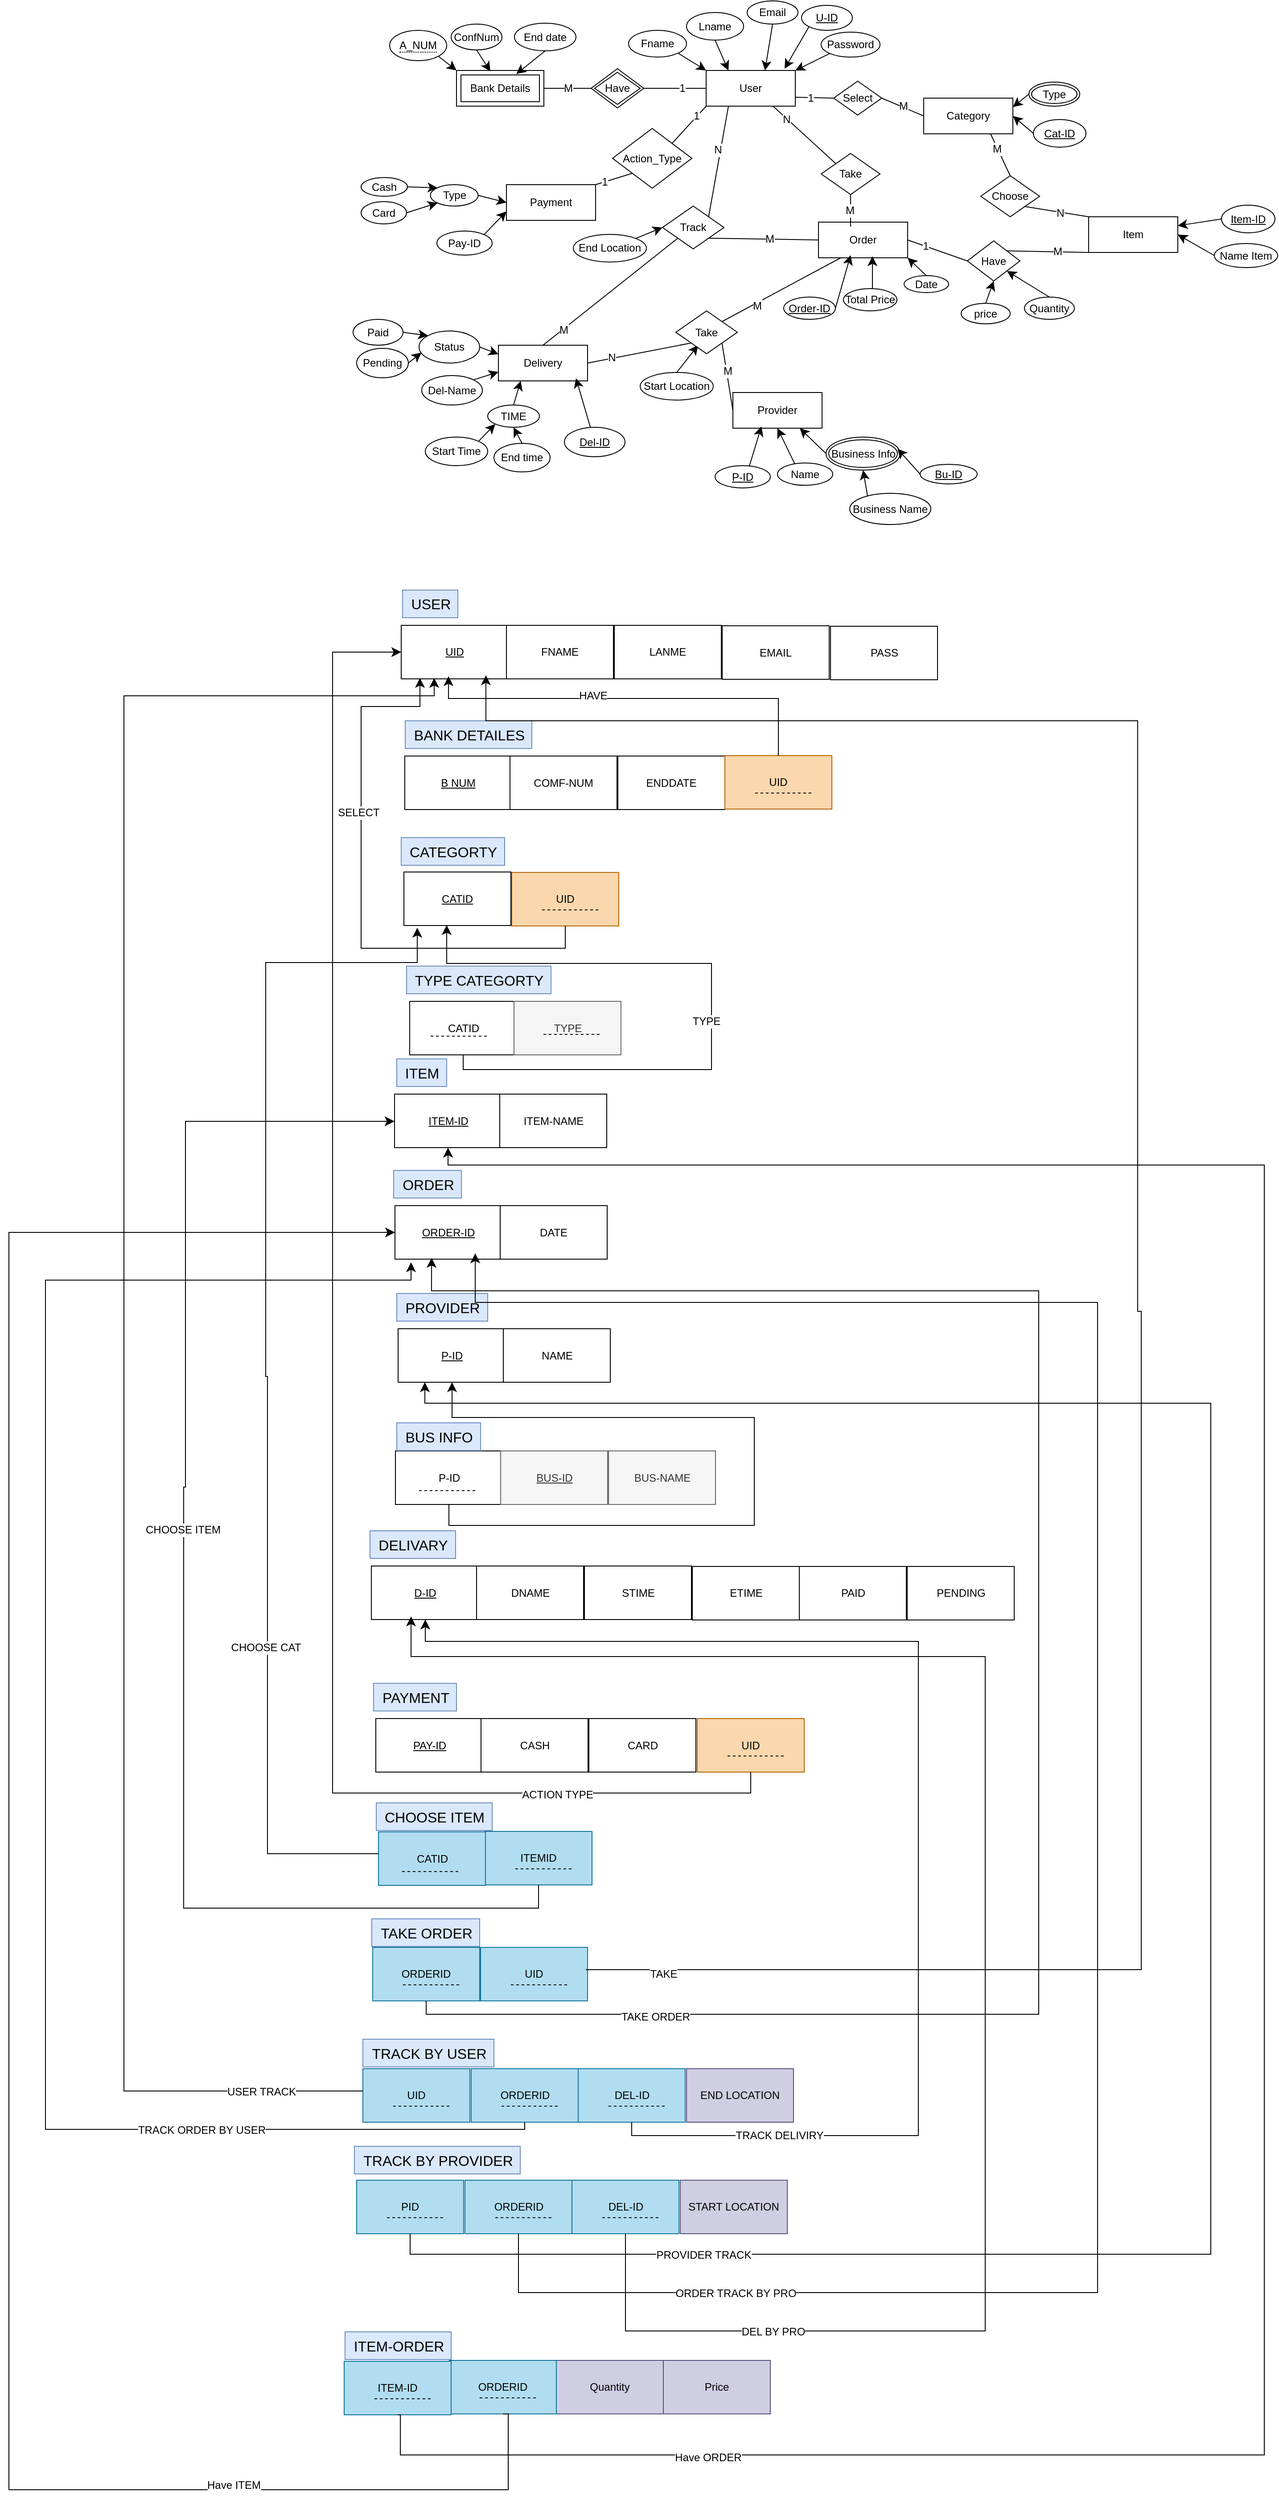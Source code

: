 <mxfile version="26.2.14">
  <diagram name="Page-1" id="465x_GTs98OQlhK0ZteV">
    <mxGraphModel dx="3126" dy="1288" grid="0" gridSize="10" guides="1" tooltips="1" connect="1" arrows="1" fold="1" page="0" pageScale="1" pageWidth="850" pageHeight="1100" math="0" shadow="0">
      <root>
        <mxCell id="0" />
        <mxCell id="1" parent="0" />
        <mxCell id="1A1Fid1lJcvc5-gDURdy-104" style="edgeStyle=none;curved=1;rounded=0;orthogonalLoop=1;jettySize=auto;html=1;exitX=1;exitY=0.75;exitDx=0;exitDy=0;entryX=0;entryY=0.5;entryDx=0;entryDy=0;fontSize=12;startSize=8;endSize=8;endArrow=none;startFill=0;" edge="1" parent="1" source="1A1Fid1lJcvc5-gDURdy-1" target="1A1Fid1lJcvc5-gDURdy-103">
          <mxGeometry relative="1" as="geometry" />
        </mxCell>
        <mxCell id="1A1Fid1lJcvc5-gDURdy-147" value="1" style="edgeLabel;html=1;align=center;verticalAlign=middle;resizable=0;points=[];fontSize=12;" vertex="1" connectable="0" parent="1A1Fid1lJcvc5-gDURdy-104">
          <mxGeometry x="-0.21" relative="1" as="geometry">
            <mxPoint as="offset" />
          </mxGeometry>
        </mxCell>
        <mxCell id="1A1Fid1lJcvc5-gDURdy-115" style="edgeStyle=none;curved=1;rounded=0;orthogonalLoop=1;jettySize=auto;html=1;exitX=0.75;exitY=1;exitDx=0;exitDy=0;entryX=0;entryY=0;entryDx=0;entryDy=0;fontSize=12;startSize=8;endSize=8;endArrow=none;startFill=0;" edge="1" parent="1" source="1A1Fid1lJcvc5-gDURdy-1" target="1A1Fid1lJcvc5-gDURdy-114">
          <mxGeometry relative="1" as="geometry" />
        </mxCell>
        <mxCell id="1A1Fid1lJcvc5-gDURdy-144" value="N" style="edgeLabel;html=1;align=center;verticalAlign=middle;resizable=0;points=[];fontSize=12;" vertex="1" connectable="0" parent="1A1Fid1lJcvc5-gDURdy-115">
          <mxGeometry x="-0.556" y="-1" relative="1" as="geometry">
            <mxPoint as="offset" />
          </mxGeometry>
        </mxCell>
        <mxCell id="1A1Fid1lJcvc5-gDURdy-132" style="edgeStyle=none;curved=1;rounded=0;orthogonalLoop=1;jettySize=auto;html=1;exitX=0.25;exitY=1;exitDx=0;exitDy=0;entryX=1;entryY=0;entryDx=0;entryDy=0;fontSize=12;startSize=8;endSize=8;endArrow=none;startFill=0;" edge="1" parent="1" source="1A1Fid1lJcvc5-gDURdy-1" target="1A1Fid1lJcvc5-gDURdy-130">
          <mxGeometry relative="1" as="geometry" />
        </mxCell>
        <mxCell id="1A1Fid1lJcvc5-gDURdy-153" value="N" style="edgeLabel;html=1;align=center;verticalAlign=middle;resizable=0;points=[];fontSize=12;" vertex="1" connectable="0" parent="1A1Fid1lJcvc5-gDURdy-132">
          <mxGeometry x="-0.561" y="-1" relative="1" as="geometry">
            <mxPoint x="-6" y="22" as="offset" />
          </mxGeometry>
        </mxCell>
        <mxCell id="1A1Fid1lJcvc5-gDURdy-1" value="User" style="whiteSpace=wrap;html=1;align=center;" vertex="1" parent="1">
          <mxGeometry x="56" y="202" width="100" height="40" as="geometry" />
        </mxCell>
        <mxCell id="1A1Fid1lJcvc5-gDURdy-2" value="Provider" style="whiteSpace=wrap;html=1;align=center;" vertex="1" parent="1">
          <mxGeometry x="86" y="563" width="100" height="40" as="geometry" />
        </mxCell>
        <mxCell id="1A1Fid1lJcvc5-gDURdy-3" value="Payment" style="whiteSpace=wrap;html=1;align=center;" vertex="1" parent="1">
          <mxGeometry x="-168" y="330" width="100" height="40" as="geometry" />
        </mxCell>
        <mxCell id="1A1Fid1lJcvc5-gDURdy-4" value="Order" style="whiteSpace=wrap;html=1;align=center;" vertex="1" parent="1">
          <mxGeometry x="182" y="372" width="100" height="40" as="geometry" />
        </mxCell>
        <mxCell id="1A1Fid1lJcvc5-gDURdy-122" style="edgeStyle=none;curved=1;rounded=0;orthogonalLoop=1;jettySize=auto;html=1;exitX=1;exitY=0.5;exitDx=0;exitDy=0;entryX=0;entryY=1;entryDx=0;entryDy=0;fontSize=12;startSize=8;endSize=8;endArrow=none;startFill=0;" edge="1" parent="1" source="1A1Fid1lJcvc5-gDURdy-5" target="1A1Fid1lJcvc5-gDURdy-121">
          <mxGeometry relative="1" as="geometry" />
        </mxCell>
        <mxCell id="1A1Fid1lJcvc5-gDURdy-156" value="N" style="edgeLabel;html=1;align=center;verticalAlign=middle;resizable=0;points=[];fontSize=12;" vertex="1" connectable="0" parent="1A1Fid1lJcvc5-gDURdy-122">
          <mxGeometry x="-0.533" y="1" relative="1" as="geometry">
            <mxPoint as="offset" />
          </mxGeometry>
        </mxCell>
        <mxCell id="1A1Fid1lJcvc5-gDURdy-5" value="Delivery" style="whiteSpace=wrap;html=1;align=center;" vertex="1" parent="1">
          <mxGeometry x="-177" y="510" width="100" height="40" as="geometry" />
        </mxCell>
        <mxCell id="1A1Fid1lJcvc5-gDURdy-107" style="edgeStyle=none;curved=1;rounded=0;orthogonalLoop=1;jettySize=auto;html=1;exitX=0.75;exitY=1;exitDx=0;exitDy=0;entryX=0.5;entryY=0;entryDx=0;entryDy=0;fontSize=12;startSize=8;endSize=8;endArrow=none;startFill=0;" edge="1" parent="1" source="1A1Fid1lJcvc5-gDURdy-6" target="1A1Fid1lJcvc5-gDURdy-106">
          <mxGeometry relative="1" as="geometry" />
        </mxCell>
        <mxCell id="1A1Fid1lJcvc5-gDURdy-148" value="M" style="edgeLabel;html=1;align=center;verticalAlign=middle;resizable=0;points=[];fontSize=12;" vertex="1" connectable="0" parent="1A1Fid1lJcvc5-gDURdy-107">
          <mxGeometry x="-0.292" y="-1" relative="1" as="geometry">
            <mxPoint as="offset" />
          </mxGeometry>
        </mxCell>
        <mxCell id="1A1Fid1lJcvc5-gDURdy-6" value="Category" style="whiteSpace=wrap;html=1;align=center;" vertex="1" parent="1">
          <mxGeometry x="300" y="233" width="100" height="40" as="geometry" />
        </mxCell>
        <mxCell id="1A1Fid1lJcvc5-gDURdy-8" value="Item" style="whiteSpace=wrap;html=1;align=center;" vertex="1" parent="1">
          <mxGeometry x="485" y="366" width="100" height="40" as="geometry" />
        </mxCell>
        <mxCell id="1A1Fid1lJcvc5-gDURdy-12" value="Bank Details" style="shape=ext;margin=3;double=1;whiteSpace=wrap;html=1;align=center;" vertex="1" parent="1">
          <mxGeometry x="-224" y="202" width="98" height="40" as="geometry" />
        </mxCell>
        <mxCell id="1A1Fid1lJcvc5-gDURdy-17" style="edgeStyle=none;curved=1;rounded=0;orthogonalLoop=1;jettySize=auto;html=1;exitX=1;exitY=1;exitDx=0;exitDy=0;entryX=0;entryY=0;entryDx=0;entryDy=0;fontSize=12;startSize=8;endSize=8;" edge="1" parent="1" source="1A1Fid1lJcvc5-gDURdy-13" target="1A1Fid1lJcvc5-gDURdy-1">
          <mxGeometry relative="1" as="geometry" />
        </mxCell>
        <mxCell id="1A1Fid1lJcvc5-gDURdy-13" value="Fname" style="ellipse;whiteSpace=wrap;html=1;align=center;" vertex="1" parent="1">
          <mxGeometry x="-31" y="157" width="65" height="30" as="geometry" />
        </mxCell>
        <mxCell id="1A1Fid1lJcvc5-gDURdy-14" value="Email" style="ellipse;whiteSpace=wrap;html=1;align=center;" vertex="1" parent="1">
          <mxGeometry x="102" y="124" width="57" height="26" as="geometry" />
        </mxCell>
        <mxCell id="1A1Fid1lJcvc5-gDURdy-18" style="edgeStyle=none;curved=1;rounded=0;orthogonalLoop=1;jettySize=auto;html=1;exitX=0.5;exitY=1;exitDx=0;exitDy=0;entryX=0.25;entryY=0;entryDx=0;entryDy=0;fontSize=12;startSize=8;endSize=8;" edge="1" parent="1" source="1A1Fid1lJcvc5-gDURdy-15" target="1A1Fid1lJcvc5-gDURdy-1">
          <mxGeometry relative="1" as="geometry" />
        </mxCell>
        <mxCell id="1A1Fid1lJcvc5-gDURdy-15" value="Lname" style="ellipse;whiteSpace=wrap;html=1;align=center;" vertex="1" parent="1">
          <mxGeometry x="34" y="137" width="64" height="31" as="geometry" />
        </mxCell>
        <mxCell id="1A1Fid1lJcvc5-gDURdy-21" style="edgeStyle=none;curved=1;rounded=0;orthogonalLoop=1;jettySize=auto;html=1;exitX=0;exitY=1;exitDx=0;exitDy=0;entryX=1;entryY=0;entryDx=0;entryDy=0;fontSize=12;startSize=8;endSize=8;" edge="1" parent="1" source="1A1Fid1lJcvc5-gDURdy-16" target="1A1Fid1lJcvc5-gDURdy-1">
          <mxGeometry relative="1" as="geometry" />
        </mxCell>
        <mxCell id="1A1Fid1lJcvc5-gDURdy-16" value="Password" style="ellipse;whiteSpace=wrap;html=1;align=center;" vertex="1" parent="1">
          <mxGeometry x="185" y="159" width="66" height="28" as="geometry" />
        </mxCell>
        <mxCell id="1A1Fid1lJcvc5-gDURdy-20" style="edgeStyle=none;curved=1;rounded=0;orthogonalLoop=1;jettySize=auto;html=1;exitX=0.5;exitY=1;exitDx=0;exitDy=0;entryX=0.66;entryY=0;entryDx=0;entryDy=0;entryPerimeter=0;fontSize=12;startSize=8;endSize=8;" edge="1" parent="1" source="1A1Fid1lJcvc5-gDURdy-14" target="1A1Fid1lJcvc5-gDURdy-1">
          <mxGeometry relative="1" as="geometry" />
        </mxCell>
        <mxCell id="1A1Fid1lJcvc5-gDURdy-22" value="ConfNum" style="ellipse;whiteSpace=wrap;html=1;align=center;" vertex="1" parent="1">
          <mxGeometry x="-230" y="150" width="57" height="29" as="geometry" />
        </mxCell>
        <mxCell id="1A1Fid1lJcvc5-gDURdy-24" value="U-ID" style="ellipse;whiteSpace=wrap;html=1;align=center;fontStyle=4" vertex="1" parent="1">
          <mxGeometry x="163" y="129" width="57" height="28" as="geometry" />
        </mxCell>
        <mxCell id="1A1Fid1lJcvc5-gDURdy-26" style="edgeStyle=none;curved=1;rounded=0;orthogonalLoop=1;jettySize=auto;html=1;exitX=0;exitY=1;exitDx=0;exitDy=0;entryX=0.88;entryY=-0.05;entryDx=0;entryDy=0;entryPerimeter=0;fontSize=12;startSize=8;endSize=8;" edge="1" parent="1" source="1A1Fid1lJcvc5-gDURdy-24" target="1A1Fid1lJcvc5-gDURdy-1">
          <mxGeometry relative="1" as="geometry" />
        </mxCell>
        <mxCell id="1A1Fid1lJcvc5-gDURdy-31" style="edgeStyle=none;curved=1;rounded=0;orthogonalLoop=1;jettySize=auto;html=1;exitX=1;exitY=1;exitDx=0;exitDy=0;entryX=0;entryY=0;entryDx=0;entryDy=0;fontSize=12;startSize=8;endSize=8;" edge="1" parent="1" source="1A1Fid1lJcvc5-gDURdy-27" target="1A1Fid1lJcvc5-gDURdy-12">
          <mxGeometry relative="1" as="geometry" />
        </mxCell>
        <mxCell id="1A1Fid1lJcvc5-gDURdy-27" value="&lt;span style=&quot;border-bottom: 1px dotted&quot;&gt;A_NUM&lt;/span&gt;" style="ellipse;whiteSpace=wrap;html=1;align=center;" vertex="1" parent="1">
          <mxGeometry x="-299" y="157" width="64" height="34" as="geometry" />
        </mxCell>
        <mxCell id="1A1Fid1lJcvc5-gDURdy-28" value="End date" style="ellipse;whiteSpace=wrap;html=1;align=center;" vertex="1" parent="1">
          <mxGeometry x="-159" y="149" width="69" height="31" as="geometry" />
        </mxCell>
        <mxCell id="1A1Fid1lJcvc5-gDURdy-29" style="edgeStyle=none;curved=1;rounded=0;orthogonalLoop=1;jettySize=auto;html=1;exitX=0.5;exitY=1;exitDx=0;exitDy=0;entryX=0.684;entryY=0.1;entryDx=0;entryDy=0;entryPerimeter=0;fontSize=12;startSize=8;endSize=8;" edge="1" parent="1" source="1A1Fid1lJcvc5-gDURdy-28" target="1A1Fid1lJcvc5-gDURdy-12">
          <mxGeometry relative="1" as="geometry" />
        </mxCell>
        <mxCell id="1A1Fid1lJcvc5-gDURdy-30" style="edgeStyle=none;curved=1;rounded=0;orthogonalLoop=1;jettySize=auto;html=1;exitX=0.5;exitY=1;exitDx=0;exitDy=0;entryX=0.388;entryY=0.025;entryDx=0;entryDy=0;entryPerimeter=0;fontSize=12;startSize=8;endSize=8;" edge="1" parent="1" source="1A1Fid1lJcvc5-gDURdy-22" target="1A1Fid1lJcvc5-gDURdy-12">
          <mxGeometry relative="1" as="geometry" />
        </mxCell>
        <mxCell id="1A1Fid1lJcvc5-gDURdy-44" style="edgeStyle=none;curved=1;rounded=0;orthogonalLoop=1;jettySize=auto;html=1;exitX=0.5;exitY=1;exitDx=0;exitDy=0;entryX=0.5;entryY=1;entryDx=0;entryDy=0;fontSize=12;startSize=8;endSize=8;" edge="1" parent="1" source="1A1Fid1lJcvc5-gDURdy-32" target="1A1Fid1lJcvc5-gDURdy-2">
          <mxGeometry relative="1" as="geometry" />
        </mxCell>
        <mxCell id="1A1Fid1lJcvc5-gDURdy-32" value="Name" style="ellipse;whiteSpace=wrap;html=1;align=center;" vertex="1" parent="1">
          <mxGeometry x="136" y="642" width="62" height="25" as="geometry" />
        </mxCell>
        <mxCell id="1A1Fid1lJcvc5-gDURdy-33" value="Bu-ID" style="ellipse;whiteSpace=wrap;html=1;align=center;fontStyle=4;" vertex="1" parent="1">
          <mxGeometry x="296" y="643.5" width="64" height="22" as="geometry" />
        </mxCell>
        <mxCell id="1A1Fid1lJcvc5-gDURdy-35" value="Business Name" style="ellipse;whiteSpace=wrap;html=1;align=center;" vertex="1" parent="1">
          <mxGeometry x="217" y="676" width="91" height="35" as="geometry" />
        </mxCell>
        <mxCell id="1A1Fid1lJcvc5-gDURdy-45" style="edgeStyle=none;curved=1;rounded=0;orthogonalLoop=1;jettySize=auto;html=1;exitX=0.5;exitY=1;exitDx=0;exitDy=0;entryX=0.32;entryY=0.95;entryDx=0;entryDy=0;fontSize=12;startSize=8;endSize=8;entryPerimeter=0;" edge="1" parent="1" source="1A1Fid1lJcvc5-gDURdy-36" target="1A1Fid1lJcvc5-gDURdy-2">
          <mxGeometry relative="1" as="geometry" />
        </mxCell>
        <mxCell id="1A1Fid1lJcvc5-gDURdy-36" value="P-ID" style="ellipse;whiteSpace=wrap;html=1;align=center;fontStyle=4" vertex="1" parent="1">
          <mxGeometry x="66" y="645" width="62" height="25" as="geometry" />
        </mxCell>
        <mxCell id="1A1Fid1lJcvc5-gDURdy-42" style="edgeStyle=none;curved=1;rounded=0;orthogonalLoop=1;jettySize=auto;html=1;exitX=0;exitY=0.5;exitDx=0;exitDy=0;entryX=0.75;entryY=1;entryDx=0;entryDy=0;fontSize=12;startSize=8;endSize=8;" edge="1" parent="1" source="1A1Fid1lJcvc5-gDURdy-39" target="1A1Fid1lJcvc5-gDURdy-2">
          <mxGeometry relative="1" as="geometry" />
        </mxCell>
        <mxCell id="1A1Fid1lJcvc5-gDURdy-39" value="Business Info" style="ellipse;shape=doubleEllipse;margin=3;whiteSpace=wrap;html=1;align=center;" vertex="1" parent="1">
          <mxGeometry x="190.5" y="613" width="83" height="37" as="geometry" />
        </mxCell>
        <mxCell id="1A1Fid1lJcvc5-gDURdy-40" style="edgeStyle=none;curved=1;rounded=0;orthogonalLoop=1;jettySize=auto;html=1;exitX=0;exitY=0.5;exitDx=0;exitDy=0;entryX=0.964;entryY=0.351;entryDx=0;entryDy=0;entryPerimeter=0;fontSize=12;startSize=8;endSize=8;" edge="1" parent="1" source="1A1Fid1lJcvc5-gDURdy-33" target="1A1Fid1lJcvc5-gDURdy-39">
          <mxGeometry relative="1" as="geometry" />
        </mxCell>
        <mxCell id="1A1Fid1lJcvc5-gDURdy-41" style="edgeStyle=none;curved=1;rounded=0;orthogonalLoop=1;jettySize=auto;html=1;exitX=0.22;exitY=0.086;exitDx=0;exitDy=0;entryX=0.5;entryY=1;entryDx=0;entryDy=0;fontSize=12;startSize=8;endSize=8;exitPerimeter=0;" edge="1" parent="1" source="1A1Fid1lJcvc5-gDURdy-35" target="1A1Fid1lJcvc5-gDURdy-39">
          <mxGeometry relative="1" as="geometry" />
        </mxCell>
        <mxCell id="1A1Fid1lJcvc5-gDURdy-49" style="edgeStyle=none;curved=1;rounded=0;orthogonalLoop=1;jettySize=auto;html=1;exitX=0;exitY=0.5;exitDx=0;exitDy=0;entryX=1;entryY=0.5;entryDx=0;entryDy=0;fontSize=12;startSize=8;endSize=8;" edge="1" parent="1" source="1A1Fid1lJcvc5-gDURdy-46" target="1A1Fid1lJcvc5-gDURdy-6">
          <mxGeometry relative="1" as="geometry" />
        </mxCell>
        <mxCell id="1A1Fid1lJcvc5-gDURdy-46" value="Cat-ID" style="ellipse;whiteSpace=wrap;html=1;align=center;fontStyle=4" vertex="1" parent="1">
          <mxGeometry x="423" y="257" width="59" height="31" as="geometry" />
        </mxCell>
        <mxCell id="1A1Fid1lJcvc5-gDURdy-48" style="edgeStyle=none;curved=1;rounded=0;orthogonalLoop=1;jettySize=auto;html=1;exitX=0;exitY=0.5;exitDx=0;exitDy=0;entryX=1;entryY=0.25;entryDx=0;entryDy=0;fontSize=12;startSize=8;endSize=8;" edge="1" parent="1" source="1A1Fid1lJcvc5-gDURdy-52" target="1A1Fid1lJcvc5-gDURdy-6">
          <mxGeometry relative="1" as="geometry">
            <mxPoint x="423" y="228" as="sourcePoint" />
          </mxGeometry>
        </mxCell>
        <mxCell id="1A1Fid1lJcvc5-gDURdy-52" value="Type" style="ellipse;shape=doubleEllipse;margin=3;whiteSpace=wrap;html=1;align=center;" vertex="1" parent="1">
          <mxGeometry x="418" y="215" width="57" height="27" as="geometry" />
        </mxCell>
        <mxCell id="1A1Fid1lJcvc5-gDURdy-59" style="edgeStyle=none;curved=1;rounded=0;orthogonalLoop=1;jettySize=auto;html=1;exitX=0.5;exitY=0;exitDx=0;exitDy=0;entryX=0.5;entryY=1;entryDx=0;entryDy=0;fontSize=12;startSize=8;endSize=8;" edge="1" parent="1" source="1A1Fid1lJcvc5-gDURdy-53" target="1A1Fid1lJcvc5-gDURdy-110">
          <mxGeometry relative="1" as="geometry" />
        </mxCell>
        <mxCell id="1A1Fid1lJcvc5-gDURdy-53" value="price" style="ellipse;whiteSpace=wrap;html=1;align=center;" vertex="1" parent="1">
          <mxGeometry x="342" y="463" width="55" height="23" as="geometry" />
        </mxCell>
        <mxCell id="1A1Fid1lJcvc5-gDURdy-58" style="edgeStyle=none;curved=1;rounded=0;orthogonalLoop=1;jettySize=auto;html=1;exitX=1;exitY=0.5;exitDx=0;exitDy=0;entryX=0.36;entryY=0.925;entryDx=0;entryDy=0;fontSize=12;startSize=8;endSize=8;entryPerimeter=0;" edge="1" parent="1" source="1A1Fid1lJcvc5-gDURdy-54" target="1A1Fid1lJcvc5-gDURdy-4">
          <mxGeometry relative="1" as="geometry" />
        </mxCell>
        <mxCell id="1A1Fid1lJcvc5-gDURdy-54" value="Order-ID" style="ellipse;whiteSpace=wrap;html=1;align=center;fontStyle=4" vertex="1" parent="1">
          <mxGeometry x="143" y="456" width="58" height="25" as="geometry" />
        </mxCell>
        <mxCell id="1A1Fid1lJcvc5-gDURdy-55" value="Quantity" style="ellipse;whiteSpace=wrap;html=1;align=center;" vertex="1" parent="1">
          <mxGeometry x="413" y="456" width="56" height="25" as="geometry" />
        </mxCell>
        <mxCell id="1A1Fid1lJcvc5-gDURdy-57" style="edgeStyle=none;curved=1;rounded=0;orthogonalLoop=1;jettySize=auto;html=1;entryX=1;entryY=1;entryDx=0;entryDy=0;fontSize=12;startSize=8;endSize=8;exitX=0.5;exitY=0;exitDx=0;exitDy=0;" edge="1" parent="1" source="1A1Fid1lJcvc5-gDURdy-56" target="1A1Fid1lJcvc5-gDURdy-4">
          <mxGeometry relative="1" as="geometry">
            <mxPoint x="247" y="437" as="sourcePoint" />
          </mxGeometry>
        </mxCell>
        <mxCell id="1A1Fid1lJcvc5-gDURdy-56" value="Date" style="ellipse;whiteSpace=wrap;html=1;align=center;" vertex="1" parent="1">
          <mxGeometry x="278" y="432" width="50" height="19" as="geometry" />
        </mxCell>
        <mxCell id="1A1Fid1lJcvc5-gDURdy-60" style="edgeStyle=none;curved=1;rounded=0;orthogonalLoop=1;jettySize=auto;html=1;exitX=0.5;exitY=0;exitDx=0;exitDy=0;entryX=1;entryY=1;entryDx=0;entryDy=0;fontSize=12;startSize=8;endSize=8;" edge="1" parent="1" source="1A1Fid1lJcvc5-gDURdy-55" target="1A1Fid1lJcvc5-gDURdy-110">
          <mxGeometry relative="1" as="geometry" />
        </mxCell>
        <mxCell id="1A1Fid1lJcvc5-gDURdy-68" style="edgeStyle=none;curved=1;rounded=0;orthogonalLoop=1;jettySize=auto;html=1;exitX=1;exitY=0.5;exitDx=0;exitDy=0;entryX=0;entryY=0;entryDx=0;entryDy=0;fontSize=12;startSize=8;endSize=8;" edge="1" parent="1" source="1A1Fid1lJcvc5-gDURdy-61" target="1A1Fid1lJcvc5-gDURdy-63">
          <mxGeometry relative="1" as="geometry" />
        </mxCell>
        <mxCell id="1A1Fid1lJcvc5-gDURdy-61" value="Cash" style="ellipse;whiteSpace=wrap;html=1;align=center;" vertex="1" parent="1">
          <mxGeometry x="-331" y="322" width="52" height="21" as="geometry" />
        </mxCell>
        <mxCell id="1A1Fid1lJcvc5-gDURdy-67" style="edgeStyle=none;curved=1;rounded=0;orthogonalLoop=1;jettySize=auto;html=1;exitX=1;exitY=0.5;exitDx=0;exitDy=0;entryX=0;entryY=1;entryDx=0;entryDy=0;fontSize=12;startSize=8;endSize=8;" edge="1" parent="1" source="1A1Fid1lJcvc5-gDURdy-62" target="1A1Fid1lJcvc5-gDURdy-63">
          <mxGeometry relative="1" as="geometry" />
        </mxCell>
        <mxCell id="1A1Fid1lJcvc5-gDURdy-62" value="Card" style="ellipse;whiteSpace=wrap;html=1;align=center;" vertex="1" parent="1">
          <mxGeometry x="-331" y="349" width="51" height="25" as="geometry" />
        </mxCell>
        <mxCell id="1A1Fid1lJcvc5-gDURdy-70" style="edgeStyle=none;curved=1;rounded=0;orthogonalLoop=1;jettySize=auto;html=1;exitX=1;exitY=0.5;exitDx=0;exitDy=0;entryX=0;entryY=0.5;entryDx=0;entryDy=0;fontSize=12;startSize=8;endSize=8;" edge="1" parent="1" source="1A1Fid1lJcvc5-gDURdy-63" target="1A1Fid1lJcvc5-gDURdy-3">
          <mxGeometry relative="1" as="geometry" />
        </mxCell>
        <mxCell id="1A1Fid1lJcvc5-gDURdy-63" value="Type" style="ellipse;whiteSpace=wrap;html=1;align=center;" vertex="1" parent="1">
          <mxGeometry x="-253.25" y="330" width="53.5" height="24" as="geometry" />
        </mxCell>
        <mxCell id="1A1Fid1lJcvc5-gDURdy-69" style="edgeStyle=none;curved=1;rounded=0;orthogonalLoop=1;jettySize=auto;html=1;exitX=1;exitY=0;exitDx=0;exitDy=0;entryX=0;entryY=0.75;entryDx=0;entryDy=0;fontSize=12;startSize=8;endSize=8;" edge="1" parent="1" source="1A1Fid1lJcvc5-gDURdy-64" target="1A1Fid1lJcvc5-gDURdy-3">
          <mxGeometry relative="1" as="geometry" />
        </mxCell>
        <mxCell id="1A1Fid1lJcvc5-gDURdy-64" value="Pay-ID" style="ellipse;whiteSpace=wrap;html=1;align=center;" vertex="1" parent="1">
          <mxGeometry x="-246" y="382" width="62" height="27" as="geometry" />
        </mxCell>
        <mxCell id="1A1Fid1lJcvc5-gDURdy-79" style="edgeStyle=none;curved=1;rounded=0;orthogonalLoop=1;jettySize=auto;html=1;exitX=1;exitY=0.5;exitDx=0;exitDy=0;entryX=0;entryY=0;entryDx=0;entryDy=0;fontSize=12;startSize=8;endSize=8;" edge="1" parent="1" source="1A1Fid1lJcvc5-gDURdy-73" target="1A1Fid1lJcvc5-gDURdy-74">
          <mxGeometry relative="1" as="geometry" />
        </mxCell>
        <mxCell id="1A1Fid1lJcvc5-gDURdy-73" value="Paid" style="ellipse;whiteSpace=wrap;html=1;align=center;" vertex="1" parent="1">
          <mxGeometry x="-340" y="481" width="56" height="29" as="geometry" />
        </mxCell>
        <mxCell id="1A1Fid1lJcvc5-gDURdy-80" style="edgeStyle=none;curved=1;rounded=0;orthogonalLoop=1;jettySize=auto;html=1;exitX=1;exitY=0.5;exitDx=0;exitDy=0;entryX=0;entryY=0.25;entryDx=0;entryDy=0;fontSize=12;startSize=8;endSize=8;" edge="1" parent="1" source="1A1Fid1lJcvc5-gDURdy-74" target="1A1Fid1lJcvc5-gDURdy-5">
          <mxGeometry relative="1" as="geometry" />
        </mxCell>
        <mxCell id="1A1Fid1lJcvc5-gDURdy-74" value="Status" style="ellipse;whiteSpace=wrap;html=1;align=center;" vertex="1" parent="1">
          <mxGeometry x="-266" y="494" width="68" height="36" as="geometry" />
        </mxCell>
        <mxCell id="1A1Fid1lJcvc5-gDURdy-87" style="edgeStyle=none;curved=1;rounded=0;orthogonalLoop=1;jettySize=auto;html=1;exitX=0.5;exitY=0;exitDx=0;exitDy=0;entryX=0.25;entryY=1;entryDx=0;entryDy=0;fontSize=12;startSize=8;endSize=8;" edge="1" parent="1" source="1A1Fid1lJcvc5-gDURdy-75" target="1A1Fid1lJcvc5-gDURdy-5">
          <mxGeometry relative="1" as="geometry" />
        </mxCell>
        <mxCell id="1A1Fid1lJcvc5-gDURdy-75" value="TIME" style="ellipse;whiteSpace=wrap;html=1;align=center;" vertex="1" parent="1">
          <mxGeometry x="-189" y="577" width="58" height="25" as="geometry" />
        </mxCell>
        <mxCell id="1A1Fid1lJcvc5-gDURdy-76" value="Pending" style="ellipse;whiteSpace=wrap;html=1;align=center;" vertex="1" parent="1">
          <mxGeometry x="-336" y="513.5" width="58" height="33" as="geometry" />
        </mxCell>
        <mxCell id="1A1Fid1lJcvc5-gDURdy-81" style="edgeStyle=none;curved=1;rounded=0;orthogonalLoop=1;jettySize=auto;html=1;exitX=1;exitY=0;exitDx=0;exitDy=0;entryX=0;entryY=0.75;entryDx=0;entryDy=0;fontSize=12;startSize=8;endSize=8;" edge="1" parent="1" source="1A1Fid1lJcvc5-gDURdy-77" target="1A1Fid1lJcvc5-gDURdy-5">
          <mxGeometry relative="1" as="geometry" />
        </mxCell>
        <mxCell id="1A1Fid1lJcvc5-gDURdy-77" value="Del-Name" style="ellipse;whiteSpace=wrap;html=1;align=center;" vertex="1" parent="1">
          <mxGeometry x="-263" y="544" width="68" height="33" as="geometry" />
        </mxCell>
        <mxCell id="1A1Fid1lJcvc5-gDURdy-78" style="edgeStyle=none;curved=1;rounded=0;orthogonalLoop=1;jettySize=auto;html=1;exitX=1;exitY=0.5;exitDx=0;exitDy=0;entryX=0.04;entryY=0.675;entryDx=0;entryDy=0;entryPerimeter=0;fontSize=12;startSize=8;endSize=8;" edge="1" parent="1" source="1A1Fid1lJcvc5-gDURdy-76" target="1A1Fid1lJcvc5-gDURdy-74">
          <mxGeometry relative="1" as="geometry" />
        </mxCell>
        <mxCell id="1A1Fid1lJcvc5-gDURdy-82" value="Start Location" style="ellipse;whiteSpace=wrap;html=1;align=center;" vertex="1" parent="1">
          <mxGeometry x="-18" y="540.5" width="82" height="31" as="geometry" />
        </mxCell>
        <mxCell id="1A1Fid1lJcvc5-gDURdy-86" style="edgeStyle=none;curved=1;rounded=0;orthogonalLoop=1;jettySize=auto;html=1;exitX=0.5;exitY=1;exitDx=0;exitDy=0;entryX=0.5;entryY=1;entryDx=0;entryDy=0;fontSize=12;startSize=8;endSize=8;" edge="1" parent="1" source="1A1Fid1lJcvc5-gDURdy-83" target="1A1Fid1lJcvc5-gDURdy-75">
          <mxGeometry relative="1" as="geometry" />
        </mxCell>
        <mxCell id="1A1Fid1lJcvc5-gDURdy-83" value="End time" style="ellipse;whiteSpace=wrap;html=1;align=center;direction=west;" vertex="1" parent="1">
          <mxGeometry x="-182" y="620" width="63" height="32" as="geometry" />
        </mxCell>
        <mxCell id="1A1Fid1lJcvc5-gDURdy-85" style="edgeStyle=none;curved=1;rounded=0;orthogonalLoop=1;jettySize=auto;html=1;exitX=1;exitY=0;exitDx=0;exitDy=0;entryX=0;entryY=1;entryDx=0;entryDy=0;fontSize=12;startSize=8;endSize=8;" edge="1" parent="1" source="1A1Fid1lJcvc5-gDURdy-84" target="1A1Fid1lJcvc5-gDURdy-75">
          <mxGeometry relative="1" as="geometry" />
        </mxCell>
        <mxCell id="1A1Fid1lJcvc5-gDURdy-84" value="Start Time" style="ellipse;whiteSpace=wrap;html=1;align=center;" vertex="1" parent="1">
          <mxGeometry x="-259" y="613" width="70" height="32" as="geometry" />
        </mxCell>
        <mxCell id="1A1Fid1lJcvc5-gDURdy-88" style="edgeStyle=none;curved=1;rounded=0;orthogonalLoop=1;jettySize=auto;html=1;exitX=0.5;exitY=0;exitDx=0;exitDy=0;entryX=0.362;entryY=0.802;entryDx=0;entryDy=0;entryPerimeter=0;fontSize=12;startSize=8;endSize=8;" edge="1" parent="1" source="1A1Fid1lJcvc5-gDURdy-82" target="1A1Fid1lJcvc5-gDURdy-121">
          <mxGeometry relative="1" as="geometry" />
        </mxCell>
        <mxCell id="1A1Fid1lJcvc5-gDURdy-98" style="edgeStyle=none;curved=1;rounded=0;orthogonalLoop=1;jettySize=auto;html=1;exitX=0;exitY=0.5;exitDx=0;exitDy=0;entryX=1;entryY=0.5;entryDx=0;entryDy=0;fontSize=12;startSize=8;endSize=8;" edge="1" parent="1" source="1A1Fid1lJcvc5-gDURdy-91" target="1A1Fid1lJcvc5-gDURdy-8">
          <mxGeometry relative="1" as="geometry" />
        </mxCell>
        <mxCell id="1A1Fid1lJcvc5-gDURdy-91" value="Name Item" style="ellipse;whiteSpace=wrap;html=1;align=center;" vertex="1" parent="1">
          <mxGeometry x="626" y="396" width="71" height="27" as="geometry" />
        </mxCell>
        <mxCell id="1A1Fid1lJcvc5-gDURdy-99" style="edgeStyle=none;curved=1;rounded=0;orthogonalLoop=1;jettySize=auto;html=1;exitX=0;exitY=0.5;exitDx=0;exitDy=0;entryX=1;entryY=0.25;entryDx=0;entryDy=0;fontSize=12;startSize=8;endSize=8;" edge="1" parent="1" source="1A1Fid1lJcvc5-gDURdy-92" target="1A1Fid1lJcvc5-gDURdy-8">
          <mxGeometry relative="1" as="geometry" />
        </mxCell>
        <mxCell id="1A1Fid1lJcvc5-gDURdy-92" value="Item-ID" style="ellipse;whiteSpace=wrap;html=1;align=center;fontStyle=4" vertex="1" parent="1">
          <mxGeometry x="634" y="353" width="60" height="31" as="geometry" />
        </mxCell>
        <mxCell id="1A1Fid1lJcvc5-gDURdy-101" style="edgeStyle=none;curved=1;rounded=0;orthogonalLoop=1;jettySize=auto;html=1;exitX=0;exitY=0.5;exitDx=0;exitDy=0;entryX=1;entryY=0.5;entryDx=0;entryDy=0;fontSize=12;startSize=8;endSize=8;endArrow=none;startFill=0;" edge="1" parent="1" source="1A1Fid1lJcvc5-gDURdy-100" target="1A1Fid1lJcvc5-gDURdy-12">
          <mxGeometry relative="1" as="geometry" />
        </mxCell>
        <mxCell id="1A1Fid1lJcvc5-gDURdy-138" value="M" style="edgeLabel;html=1;align=center;verticalAlign=middle;resizable=0;points=[];fontSize=12;" vertex="1" connectable="0" parent="1A1Fid1lJcvc5-gDURdy-101">
          <mxGeometry x="-0.019" relative="1" as="geometry">
            <mxPoint as="offset" />
          </mxGeometry>
        </mxCell>
        <mxCell id="1A1Fid1lJcvc5-gDURdy-102" style="edgeStyle=none;curved=1;rounded=0;orthogonalLoop=1;jettySize=auto;html=1;exitX=1;exitY=0.5;exitDx=0;exitDy=0;entryX=0;entryY=0.5;entryDx=0;entryDy=0;fontSize=12;startSize=8;endSize=8;endArrow=none;startFill=0;" edge="1" parent="1" source="1A1Fid1lJcvc5-gDURdy-100" target="1A1Fid1lJcvc5-gDURdy-1">
          <mxGeometry relative="1" as="geometry" />
        </mxCell>
        <mxCell id="1A1Fid1lJcvc5-gDURdy-139" value="1" style="edgeLabel;html=1;align=center;verticalAlign=middle;resizable=0;points=[];fontSize=12;" vertex="1" connectable="0" parent="1A1Fid1lJcvc5-gDURdy-102">
          <mxGeometry x="0.229" relative="1" as="geometry">
            <mxPoint as="offset" />
          </mxGeometry>
        </mxCell>
        <mxCell id="1A1Fid1lJcvc5-gDURdy-100" value="Have" style="shape=rhombus;double=1;perimeter=rhombusPerimeter;whiteSpace=wrap;html=1;align=center;" vertex="1" parent="1">
          <mxGeometry x="-73" y="200" width="59" height="44" as="geometry" />
        </mxCell>
        <mxCell id="1A1Fid1lJcvc5-gDURdy-105" style="edgeStyle=none;curved=1;rounded=0;orthogonalLoop=1;jettySize=auto;html=1;exitX=1;exitY=0.5;exitDx=0;exitDy=0;entryX=0;entryY=0.5;entryDx=0;entryDy=0;fontSize=12;startSize=8;endSize=8;endArrow=none;startFill=0;" edge="1" parent="1" source="1A1Fid1lJcvc5-gDURdy-103" target="1A1Fid1lJcvc5-gDURdy-6">
          <mxGeometry relative="1" as="geometry" />
        </mxCell>
        <mxCell id="1A1Fid1lJcvc5-gDURdy-146" value="M" style="edgeLabel;html=1;align=center;verticalAlign=middle;resizable=0;points=[];fontSize=12;" vertex="1" connectable="0" parent="1A1Fid1lJcvc5-gDURdy-105">
          <mxGeometry x="0.006" y="1" relative="1" as="geometry">
            <mxPoint as="offset" />
          </mxGeometry>
        </mxCell>
        <mxCell id="1A1Fid1lJcvc5-gDURdy-103" value="Select" style="shape=rhombus;perimeter=rhombusPerimeter;whiteSpace=wrap;html=1;align=center;" vertex="1" parent="1">
          <mxGeometry x="199" y="214" width="54" height="38" as="geometry" />
        </mxCell>
        <mxCell id="1A1Fid1lJcvc5-gDURdy-109" style="edgeStyle=none;curved=1;rounded=0;orthogonalLoop=1;jettySize=auto;html=1;exitX=1;exitY=1;exitDx=0;exitDy=0;entryX=0;entryY=0;entryDx=0;entryDy=0;fontSize=12;startSize=8;endSize=8;endArrow=none;startFill=0;" edge="1" parent="1" source="1A1Fid1lJcvc5-gDURdy-106" target="1A1Fid1lJcvc5-gDURdy-8">
          <mxGeometry relative="1" as="geometry" />
        </mxCell>
        <mxCell id="1A1Fid1lJcvc5-gDURdy-149" value="N" style="edgeLabel;html=1;align=center;verticalAlign=middle;resizable=0;points=[];fontSize=12;" vertex="1" connectable="0" parent="1A1Fid1lJcvc5-gDURdy-109">
          <mxGeometry x="0.11" y="-1" relative="1" as="geometry">
            <mxPoint as="offset" />
          </mxGeometry>
        </mxCell>
        <mxCell id="1A1Fid1lJcvc5-gDURdy-106" value="Choose" style="shape=rhombus;perimeter=rhombusPerimeter;whiteSpace=wrap;html=1;align=center;" vertex="1" parent="1">
          <mxGeometry x="364" y="320" width="66" height="46" as="geometry" />
        </mxCell>
        <mxCell id="1A1Fid1lJcvc5-gDURdy-111" style="edgeStyle=none;curved=1;rounded=0;orthogonalLoop=1;jettySize=auto;html=1;exitX=1;exitY=0;exitDx=0;exitDy=0;entryX=0;entryY=1;entryDx=0;entryDy=0;fontSize=12;startSize=8;endSize=8;endArrow=none;startFill=0;" edge="1" parent="1" source="1A1Fid1lJcvc5-gDURdy-110" target="1A1Fid1lJcvc5-gDURdy-8">
          <mxGeometry relative="1" as="geometry" />
        </mxCell>
        <mxCell id="1A1Fid1lJcvc5-gDURdy-151" value="M" style="edgeLabel;html=1;align=center;verticalAlign=middle;resizable=0;points=[];fontSize=12;" vertex="1" connectable="0" parent="1A1Fid1lJcvc5-gDURdy-111">
          <mxGeometry x="0.236" y="1" relative="1" as="geometry">
            <mxPoint as="offset" />
          </mxGeometry>
        </mxCell>
        <mxCell id="1A1Fid1lJcvc5-gDURdy-113" style="edgeStyle=none;curved=1;rounded=0;orthogonalLoop=1;jettySize=auto;html=1;exitX=0;exitY=0.5;exitDx=0;exitDy=0;entryX=1;entryY=0.5;entryDx=0;entryDy=0;fontSize=12;startSize=8;endSize=8;endArrow=none;startFill=0;" edge="1" parent="1" source="1A1Fid1lJcvc5-gDURdy-110" target="1A1Fid1lJcvc5-gDURdy-4">
          <mxGeometry relative="1" as="geometry" />
        </mxCell>
        <mxCell id="1A1Fid1lJcvc5-gDURdy-150" value="1" style="edgeLabel;html=1;align=center;verticalAlign=middle;resizable=0;points=[];fontSize=12;" vertex="1" connectable="0" parent="1A1Fid1lJcvc5-gDURdy-113">
          <mxGeometry x="0.403" relative="1" as="geometry">
            <mxPoint as="offset" />
          </mxGeometry>
        </mxCell>
        <mxCell id="1A1Fid1lJcvc5-gDURdy-110" value="Have" style="shape=rhombus;perimeter=rhombusPerimeter;whiteSpace=wrap;html=1;align=center;" vertex="1" parent="1">
          <mxGeometry x="349" y="393" width="59" height="45" as="geometry" />
        </mxCell>
        <mxCell id="1A1Fid1lJcvc5-gDURdy-114" value="Take" style="shape=rhombus;perimeter=rhombusPerimeter;whiteSpace=wrap;html=1;align=center;" vertex="1" parent="1">
          <mxGeometry x="185" y="295" width="66" height="46" as="geometry" />
        </mxCell>
        <mxCell id="1A1Fid1lJcvc5-gDURdy-116" style="edgeStyle=none;curved=1;rounded=0;orthogonalLoop=1;jettySize=auto;html=1;exitX=0.5;exitY=1;exitDx=0;exitDy=0;entryX=0.36;entryY=0.125;entryDx=0;entryDy=0;entryPerimeter=0;fontSize=12;startSize=8;endSize=8;endArrow=none;startFill=0;" edge="1" parent="1" source="1A1Fid1lJcvc5-gDURdy-114" target="1A1Fid1lJcvc5-gDURdy-4">
          <mxGeometry relative="1" as="geometry" />
        </mxCell>
        <mxCell id="1A1Fid1lJcvc5-gDURdy-145" value="M" style="edgeLabel;html=1;align=center;verticalAlign=middle;resizable=0;points=[];fontSize=12;" vertex="1" connectable="0" parent="1A1Fid1lJcvc5-gDURdy-116">
          <mxGeometry x="0.222" y="1" relative="1" as="geometry">
            <mxPoint x="-2" y="-4" as="offset" />
          </mxGeometry>
        </mxCell>
        <mxCell id="1A1Fid1lJcvc5-gDURdy-118" style="edgeStyle=none;curved=1;rounded=0;orthogonalLoop=1;jettySize=auto;html=1;exitX=0;exitY=1;exitDx=0;exitDy=0;entryX=1;entryY=0;entryDx=0;entryDy=0;fontSize=12;startSize=8;endSize=8;endArrow=none;startFill=0;" edge="1" parent="1" source="1A1Fid1lJcvc5-gDURdy-117" target="1A1Fid1lJcvc5-gDURdy-3">
          <mxGeometry relative="1" as="geometry" />
        </mxCell>
        <mxCell id="1A1Fid1lJcvc5-gDURdy-140" value="1" style="edgeLabel;html=1;align=center;verticalAlign=middle;resizable=0;points=[];fontSize=12;" vertex="1" connectable="0" parent="1A1Fid1lJcvc5-gDURdy-118">
          <mxGeometry x="0.502" relative="1" as="geometry">
            <mxPoint as="offset" />
          </mxGeometry>
        </mxCell>
        <mxCell id="1A1Fid1lJcvc5-gDURdy-119" style="edgeStyle=none;curved=1;rounded=0;orthogonalLoop=1;jettySize=auto;html=1;exitX=1;exitY=0;exitDx=0;exitDy=0;entryX=0;entryY=1;entryDx=0;entryDy=0;fontSize=12;startSize=8;endSize=8;endArrow=none;startFill=0;" edge="1" parent="1" source="1A1Fid1lJcvc5-gDURdy-117" target="1A1Fid1lJcvc5-gDURdy-1">
          <mxGeometry relative="1" as="geometry" />
        </mxCell>
        <mxCell id="1A1Fid1lJcvc5-gDURdy-141" value="1" style="edgeLabel;html=1;align=center;verticalAlign=middle;resizable=0;points=[];fontSize=12;" vertex="1" connectable="0" parent="1A1Fid1lJcvc5-gDURdy-119">
          <mxGeometry x="0.431" y="1" relative="1" as="geometry">
            <mxPoint as="offset" />
          </mxGeometry>
        </mxCell>
        <mxCell id="1A1Fid1lJcvc5-gDURdy-117" value="Action_Type" style="shape=rhombus;perimeter=rhombusPerimeter;whiteSpace=wrap;html=1;align=center;" vertex="1" parent="1">
          <mxGeometry x="-49" y="267" width="89" height="67" as="geometry" />
        </mxCell>
        <mxCell id="1A1Fid1lJcvc5-gDURdy-123" style="edgeStyle=none;curved=1;rounded=0;orthogonalLoop=1;jettySize=auto;html=1;exitX=1;exitY=1;exitDx=0;exitDy=0;entryX=0;entryY=0.5;entryDx=0;entryDy=0;fontSize=12;startSize=8;endSize=8;endArrow=none;startFill=0;" edge="1" parent="1" source="1A1Fid1lJcvc5-gDURdy-121" target="1A1Fid1lJcvc5-gDURdy-2">
          <mxGeometry relative="1" as="geometry" />
        </mxCell>
        <mxCell id="1A1Fid1lJcvc5-gDURdy-157" value="M" style="edgeLabel;html=1;align=center;verticalAlign=middle;resizable=0;points=[];fontSize=12;" vertex="1" connectable="0" parent="1A1Fid1lJcvc5-gDURdy-123">
          <mxGeometry x="-0.161" y="1" relative="1" as="geometry">
            <mxPoint as="offset" />
          </mxGeometry>
        </mxCell>
        <mxCell id="1A1Fid1lJcvc5-gDURdy-128" style="edgeStyle=none;curved=1;rounded=0;orthogonalLoop=1;jettySize=auto;html=1;exitX=1;exitY=0;exitDx=0;exitDy=0;entryX=0.25;entryY=1;entryDx=0;entryDy=0;fontSize=12;startSize=8;endSize=8;endArrow=none;startFill=0;" edge="1" parent="1" source="1A1Fid1lJcvc5-gDURdy-121" target="1A1Fid1lJcvc5-gDURdy-4">
          <mxGeometry relative="1" as="geometry" />
        </mxCell>
        <mxCell id="1A1Fid1lJcvc5-gDURdy-155" value="M" style="edgeLabel;html=1;align=center;verticalAlign=middle;resizable=0;points=[];fontSize=12;" vertex="1" connectable="0" parent="1A1Fid1lJcvc5-gDURdy-128">
          <mxGeometry x="-0.433" y="-3" relative="1" as="geometry">
            <mxPoint as="offset" />
          </mxGeometry>
        </mxCell>
        <mxCell id="1A1Fid1lJcvc5-gDURdy-121" value="Take" style="shape=rhombus;perimeter=rhombusPerimeter;whiteSpace=wrap;html=1;align=center;" vertex="1" parent="1">
          <mxGeometry x="22" y="471.5" width="69" height="48" as="geometry" />
        </mxCell>
        <mxCell id="1A1Fid1lJcvc5-gDURdy-133" style="edgeStyle=none;curved=1;rounded=0;orthogonalLoop=1;jettySize=auto;html=1;exitX=1;exitY=1;exitDx=0;exitDy=0;entryX=0;entryY=0.5;entryDx=0;entryDy=0;fontSize=12;startSize=8;endSize=8;endArrow=none;startFill=0;" edge="1" parent="1" source="1A1Fid1lJcvc5-gDURdy-130" target="1A1Fid1lJcvc5-gDURdy-4">
          <mxGeometry relative="1" as="geometry" />
        </mxCell>
        <mxCell id="1A1Fid1lJcvc5-gDURdy-154" value="M" style="edgeLabel;html=1;align=center;verticalAlign=middle;resizable=0;points=[];fontSize=12;" vertex="1" connectable="0" parent="1A1Fid1lJcvc5-gDURdy-133">
          <mxGeometry x="0.108" y="-3" relative="1" as="geometry">
            <mxPoint y="-3" as="offset" />
          </mxGeometry>
        </mxCell>
        <mxCell id="1A1Fid1lJcvc5-gDURdy-134" style="edgeStyle=none;curved=1;rounded=0;orthogonalLoop=1;jettySize=auto;html=1;exitX=0;exitY=1;exitDx=0;exitDy=0;entryX=0.5;entryY=0;entryDx=0;entryDy=0;fontSize=12;startSize=8;endSize=8;endArrow=none;startFill=0;" edge="1" parent="1" source="1A1Fid1lJcvc5-gDURdy-130" target="1A1Fid1lJcvc5-gDURdy-5">
          <mxGeometry relative="1" as="geometry" />
        </mxCell>
        <mxCell id="1A1Fid1lJcvc5-gDURdy-152" value="M" style="edgeLabel;html=1;align=center;verticalAlign=middle;resizable=0;points=[];fontSize=12;" vertex="1" connectable="0" parent="1A1Fid1lJcvc5-gDURdy-134">
          <mxGeometry x="0.717" y="3" relative="1" as="geometry">
            <mxPoint y="-3" as="offset" />
          </mxGeometry>
        </mxCell>
        <mxCell id="1A1Fid1lJcvc5-gDURdy-130" value="Track" style="shape=rhombus;perimeter=rhombusPerimeter;whiteSpace=wrap;html=1;align=center;" vertex="1" parent="1">
          <mxGeometry x="7" y="354" width="69" height="48" as="geometry" />
        </mxCell>
        <mxCell id="1A1Fid1lJcvc5-gDURdy-137" style="edgeStyle=none;curved=1;rounded=0;orthogonalLoop=1;jettySize=auto;html=1;exitX=1;exitY=0;exitDx=0;exitDy=0;entryX=0;entryY=0.5;entryDx=0;entryDy=0;fontSize=12;startSize=8;endSize=8;" edge="1" parent="1" source="1A1Fid1lJcvc5-gDURdy-135" target="1A1Fid1lJcvc5-gDURdy-130">
          <mxGeometry relative="1" as="geometry" />
        </mxCell>
        <mxCell id="1A1Fid1lJcvc5-gDURdy-135" value="End Location" style="ellipse;whiteSpace=wrap;html=1;align=center;" vertex="1" parent="1">
          <mxGeometry x="-93" y="385.75" width="82" height="31" as="geometry" />
        </mxCell>
        <mxCell id="1A1Fid1lJcvc5-gDURdy-158" value="&lt;u&gt;UID&lt;/u&gt;" style="rounded=0;whiteSpace=wrap;html=1;" vertex="1" parent="1">
          <mxGeometry x="-286" y="824" width="120" height="60" as="geometry" />
        </mxCell>
        <mxCell id="1A1Fid1lJcvc5-gDURdy-159" value="USER" style="text;html=1;align=center;verticalAlign=middle;resizable=0;points=[];autosize=1;strokeColor=#6c8ebf;fillColor=#dae8fc;fontSize=16;" vertex="1" parent="1">
          <mxGeometry x="-284.5" y="784.5" width="62" height="31" as="geometry" />
        </mxCell>
        <mxCell id="1A1Fid1lJcvc5-gDURdy-160" value="FNAME" style="rounded=0;whiteSpace=wrap;html=1;" vertex="1" parent="1">
          <mxGeometry x="-168" y="824" width="120" height="60" as="geometry" />
        </mxCell>
        <mxCell id="1A1Fid1lJcvc5-gDURdy-161" value="LANME" style="rounded=0;whiteSpace=wrap;html=1;" vertex="1" parent="1">
          <mxGeometry x="-47" y="824" width="120" height="60" as="geometry" />
        </mxCell>
        <mxCell id="1A1Fid1lJcvc5-gDURdy-162" value="PASS" style="rounded=0;whiteSpace=wrap;html=1;" vertex="1" parent="1">
          <mxGeometry x="195.5" y="825" width="120" height="60" as="geometry" />
        </mxCell>
        <mxCell id="1A1Fid1lJcvc5-gDURdy-163" value="EMAIL" style="rounded=0;whiteSpace=wrap;html=1;" vertex="1" parent="1">
          <mxGeometry x="74" y="824.5" width="120" height="60" as="geometry" />
        </mxCell>
        <mxCell id="1A1Fid1lJcvc5-gDURdy-165" value="&lt;u&gt;CATID&lt;/u&gt;" style="rounded=0;whiteSpace=wrap;html=1;" vertex="1" parent="1">
          <mxGeometry x="-283" y="1100.5" width="120" height="60" as="geometry" />
        </mxCell>
        <mxCell id="1A1Fid1lJcvc5-gDURdy-166" value="CATEGORTY" style="text;html=1;align=center;verticalAlign=middle;resizable=0;points=[];autosize=1;strokeColor=#6c8ebf;fillColor=#dae8fc;fontSize=16;" vertex="1" parent="1">
          <mxGeometry x="-286" y="1062" width="116" height="31" as="geometry" />
        </mxCell>
        <mxCell id="1A1Fid1lJcvc5-gDURdy-171" value="CATID" style="rounded=0;whiteSpace=wrap;html=1;" vertex="1" parent="1">
          <mxGeometry x="-276.5" y="1245.5" width="120" height="60" as="geometry" />
        </mxCell>
        <mxCell id="1A1Fid1lJcvc5-gDURdy-172" value="TYPE CATEGORTY" style="text;html=1;align=center;verticalAlign=middle;resizable=0;points=[];autosize=1;strokeColor=#6c8ebf;fillColor=#dae8fc;fontSize=16;" vertex="1" parent="1">
          <mxGeometry x="-280" y="1206" width="162" height="31" as="geometry" />
        </mxCell>
        <mxCell id="1A1Fid1lJcvc5-gDURdy-173" value="TYPE" style="rounded=0;whiteSpace=wrap;html=1;fillColor=#f5f5f5;fontColor=#333333;strokeColor=#666666;" vertex="1" parent="1">
          <mxGeometry x="-159.5" y="1245.5" width="120" height="60" as="geometry" />
        </mxCell>
        <mxCell id="1A1Fid1lJcvc5-gDURdy-174" value="" style="endArrow=none;dashed=1;html=1;rounded=0;fontSize=12;startSize=8;endSize=8;curved=1;" edge="1" parent="1">
          <mxGeometry width="50" height="50" relative="1" as="geometry">
            <mxPoint x="-126.5" y="1282.5" as="sourcePoint" />
            <mxPoint x="-61.5" y="1282.5" as="targetPoint" />
          </mxGeometry>
        </mxCell>
        <mxCell id="1A1Fid1lJcvc5-gDURdy-175" value="" style="endArrow=none;dashed=1;html=1;rounded=0;fontSize=12;startSize=8;endSize=8;curved=1;" edge="1" parent="1">
          <mxGeometry width="50" height="50" relative="1" as="geometry">
            <mxPoint x="-253" y="1284.5" as="sourcePoint" />
            <mxPoint x="-188" y="1284.5" as="targetPoint" />
          </mxGeometry>
        </mxCell>
        <mxCell id="1A1Fid1lJcvc5-gDURdy-176" style="edgeStyle=orthogonalEdgeStyle;rounded=0;orthogonalLoop=1;jettySize=auto;html=1;entryX=0.4;entryY=0.992;entryDx=0;entryDy=0;entryPerimeter=0;fontSize=12;startSize=8;endSize=8;endArrow=classic;endFill=1;" edge="1" parent="1" source="1A1Fid1lJcvc5-gDURdy-171" target="1A1Fid1lJcvc5-gDURdy-165">
          <mxGeometry relative="1" as="geometry">
            <Array as="points">
              <mxPoint x="-216" y="1322" />
              <mxPoint x="62" y="1322" />
              <mxPoint x="62" y="1203" />
              <mxPoint x="-235" y="1203" />
            </Array>
          </mxGeometry>
        </mxCell>
        <mxCell id="1A1Fid1lJcvc5-gDURdy-314" value="TYPE" style="edgeLabel;html=1;align=center;verticalAlign=middle;resizable=0;points=[];fontSize=12;fontFamily=Helvetica;fontColor=default;labelBackgroundColor=default;" vertex="1" connectable="0" parent="1A1Fid1lJcvc5-gDURdy-176">
          <mxGeometry x="-0.077" y="6" relative="1" as="geometry">
            <mxPoint y="-1" as="offset" />
          </mxGeometry>
        </mxCell>
        <mxCell id="1A1Fid1lJcvc5-gDURdy-177" value="&lt;u&gt;ITEM-ID&lt;/u&gt;" style="rounded=0;whiteSpace=wrap;html=1;" vertex="1" parent="1">
          <mxGeometry x="-293.5" y="1349.5" width="120" height="60" as="geometry" />
        </mxCell>
        <mxCell id="1A1Fid1lJcvc5-gDURdy-178" value="ITEM" style="text;html=1;align=center;verticalAlign=middle;resizable=0;points=[];autosize=1;strokeColor=#6c8ebf;fillColor=#dae8fc;fontSize=16;" vertex="1" parent="1">
          <mxGeometry x="-291" y="1310" width="56" height="31" as="geometry" />
        </mxCell>
        <mxCell id="1A1Fid1lJcvc5-gDURdy-179" value="ITEM-NAME" style="rounded=0;whiteSpace=wrap;html=1;" vertex="1" parent="1">
          <mxGeometry x="-175.5" y="1349.5" width="120" height="60" as="geometry" />
        </mxCell>
        <mxCell id="1A1Fid1lJcvc5-gDURdy-183" value="&lt;u&gt;ORDER-ID&lt;/u&gt;" style="rounded=0;whiteSpace=wrap;html=1;" vertex="1" parent="1">
          <mxGeometry x="-293" y="1474.5" width="120" height="60" as="geometry" />
        </mxCell>
        <mxCell id="1A1Fid1lJcvc5-gDURdy-184" value="ORDER" style="text;html=1;align=center;verticalAlign=middle;resizable=0;points=[];autosize=1;strokeColor=#6c8ebf;fillColor=#dae8fc;fontSize=16;" vertex="1" parent="1">
          <mxGeometry x="-294.5" y="1435" width="76" height="31" as="geometry" />
        </mxCell>
        <mxCell id="1A1Fid1lJcvc5-gDURdy-185" value="DATE" style="rounded=0;whiteSpace=wrap;html=1;" vertex="1" parent="1">
          <mxGeometry x="-175" y="1474.5" width="120" height="60" as="geometry" />
        </mxCell>
        <mxCell id="1A1Fid1lJcvc5-gDURdy-188" value="&lt;u&gt;P-ID&lt;/u&gt;" style="rounded=0;whiteSpace=wrap;html=1;" vertex="1" parent="1">
          <mxGeometry x="-289.5" y="1612.5" width="120" height="60" as="geometry" />
        </mxCell>
        <mxCell id="1A1Fid1lJcvc5-gDURdy-189" value="PROVIDER" style="text;html=1;align=center;verticalAlign=middle;resizable=0;points=[];autosize=1;strokeColor=#6c8ebf;fillColor=#dae8fc;fontSize=16;" vertex="1" parent="1">
          <mxGeometry x="-291" y="1573" width="102" height="31" as="geometry" />
        </mxCell>
        <mxCell id="1A1Fid1lJcvc5-gDURdy-190" value="NAME" style="rounded=0;whiteSpace=wrap;html=1;" vertex="1" parent="1">
          <mxGeometry x="-171.5" y="1612.5" width="120" height="60" as="geometry" />
        </mxCell>
        <mxCell id="1A1Fid1lJcvc5-gDURdy-199" style="edgeStyle=orthogonalEdgeStyle;shape=connector;rounded=0;orthogonalLoop=1;jettySize=auto;html=1;strokeColor=default;align=center;verticalAlign=middle;fontFamily=Helvetica;fontSize=12;fontColor=default;labelBackgroundColor=default;startSize=8;endArrow=classic;endFill=1;endSize=8;" edge="1" parent="1" source="1A1Fid1lJcvc5-gDURdy-194" target="1A1Fid1lJcvc5-gDURdy-188">
          <mxGeometry relative="1" as="geometry">
            <Array as="points">
              <mxPoint x="-232" y="1833" />
              <mxPoint x="110" y="1833" />
              <mxPoint x="110" y="1712" />
              <mxPoint x="-229" y="1712" />
            </Array>
          </mxGeometry>
        </mxCell>
        <mxCell id="1A1Fid1lJcvc5-gDURdy-194" value="P-ID" style="rounded=0;whiteSpace=wrap;html=1;" vertex="1" parent="1">
          <mxGeometry x="-292.5" y="1749.5" width="120" height="60" as="geometry" />
        </mxCell>
        <mxCell id="1A1Fid1lJcvc5-gDURdy-195" value="BUS INFO" style="text;html=1;align=center;verticalAlign=middle;resizable=0;points=[];autosize=1;strokeColor=#6c8ebf;fillColor=#dae8fc;fontSize=16;" vertex="1" parent="1">
          <mxGeometry x="-291" y="1718" width="94" height="31" as="geometry" />
        </mxCell>
        <mxCell id="1A1Fid1lJcvc5-gDURdy-196" value="&lt;u&gt;BUS-ID&lt;/u&gt;" style="rounded=0;whiteSpace=wrap;html=1;fillColor=#f5f5f5;fontColor=#333333;strokeColor=#666666;" vertex="1" parent="1">
          <mxGeometry x="-174.5" y="1749.5" width="120" height="60" as="geometry" />
        </mxCell>
        <mxCell id="1A1Fid1lJcvc5-gDURdy-197" value="BUS-NAME" style="rounded=0;whiteSpace=wrap;html=1;fillColor=#f5f5f5;fontColor=#333333;strokeColor=#666666;" vertex="1" parent="1">
          <mxGeometry x="-53.5" y="1749.5" width="120" height="60" as="geometry" />
        </mxCell>
        <mxCell id="1A1Fid1lJcvc5-gDURdy-198" value="" style="endArrow=none;dashed=1;html=1;rounded=0;fontSize=12;startSize=8;endSize=8;curved=1;" edge="1" parent="1">
          <mxGeometry width="50" height="50" relative="1" as="geometry">
            <mxPoint x="-266" y="1794" as="sourcePoint" />
            <mxPoint x="-201" y="1794" as="targetPoint" />
          </mxGeometry>
        </mxCell>
        <mxCell id="1A1Fid1lJcvc5-gDURdy-200" value="&lt;u&gt;D-ID&lt;/u&gt;" style="rounded=0;whiteSpace=wrap;html=1;" vertex="1" parent="1">
          <mxGeometry x="-319.5" y="1878.5" width="120" height="60" as="geometry" />
        </mxCell>
        <mxCell id="1A1Fid1lJcvc5-gDURdy-201" value="DELIVARY" style="text;html=1;align=center;verticalAlign=middle;resizable=0;points=[];autosize=1;strokeColor=#6c8ebf;fillColor=#dae8fc;fontSize=16;" vertex="1" parent="1">
          <mxGeometry x="-321" y="1839" width="96" height="31" as="geometry" />
        </mxCell>
        <mxCell id="1A1Fid1lJcvc5-gDURdy-202" value="DNAME" style="rounded=0;whiteSpace=wrap;html=1;" vertex="1" parent="1">
          <mxGeometry x="-201.5" y="1878.5" width="120" height="60" as="geometry" />
        </mxCell>
        <mxCell id="1A1Fid1lJcvc5-gDURdy-203" value="STIME" style="rounded=0;whiteSpace=wrap;html=1;" vertex="1" parent="1">
          <mxGeometry x="-80.5" y="1878.5" width="120" height="60" as="geometry" />
        </mxCell>
        <mxCell id="1A1Fid1lJcvc5-gDURdy-204" value="ETIME" style="rounded=0;whiteSpace=wrap;html=1;" vertex="1" parent="1">
          <mxGeometry x="40.5" y="1879" width="120" height="60" as="geometry" />
        </mxCell>
        <mxCell id="1A1Fid1lJcvc5-gDURdy-205" value="&lt;u&gt;Del-ID&lt;/u&gt;" style="ellipse;whiteSpace=wrap;html=1;align=center;" vertex="1" parent="1">
          <mxGeometry x="-103" y="602" width="68" height="33" as="geometry" />
        </mxCell>
        <mxCell id="1A1Fid1lJcvc5-gDURdy-206" style="shape=connector;rounded=0;orthogonalLoop=1;jettySize=auto;html=1;entryX=0.87;entryY=0.925;entryDx=0;entryDy=0;entryPerimeter=0;strokeColor=default;align=center;verticalAlign=middle;fontFamily=Helvetica;fontSize=12;fontColor=default;labelBackgroundColor=default;startSize=8;endArrow=classic;endFill=1;endSize=8;" edge="1" parent="1" source="1A1Fid1lJcvc5-gDURdy-205" target="1A1Fid1lJcvc5-gDURdy-5">
          <mxGeometry relative="1" as="geometry" />
        </mxCell>
        <mxCell id="1A1Fid1lJcvc5-gDURdy-208" value="PAID" style="rounded=0;whiteSpace=wrap;html=1;" vertex="1" parent="1">
          <mxGeometry x="160.5" y="1879" width="120" height="60" as="geometry" />
        </mxCell>
        <mxCell id="1A1Fid1lJcvc5-gDURdy-209" value="PENDING" style="rounded=0;whiteSpace=wrap;html=1;" vertex="1" parent="1">
          <mxGeometry x="281.5" y="1879" width="120" height="60" as="geometry" />
        </mxCell>
        <mxCell id="1A1Fid1lJcvc5-gDURdy-210" value="&lt;u&gt;B NUM&lt;/u&gt;" style="rounded=0;whiteSpace=wrap;html=1;" vertex="1" parent="1">
          <mxGeometry x="-282" y="970.5" width="120" height="60" as="geometry" />
        </mxCell>
        <mxCell id="1A1Fid1lJcvc5-gDURdy-211" value="BANK DETAILES" style="text;html=1;align=center;verticalAlign=middle;resizable=0;points=[];autosize=1;strokeColor=#6c8ebf;fillColor=#dae8fc;fontSize=16;" vertex="1" parent="1">
          <mxGeometry x="-281.5" y="931" width="142" height="31" as="geometry" />
        </mxCell>
        <mxCell id="1A1Fid1lJcvc5-gDURdy-212" value="COMF-NUM" style="rounded=0;whiteSpace=wrap;html=1;" vertex="1" parent="1">
          <mxGeometry x="-164" y="970.5" width="120" height="60" as="geometry" />
        </mxCell>
        <mxCell id="1A1Fid1lJcvc5-gDURdy-213" value="ENDDATE" style="rounded=0;whiteSpace=wrap;html=1;" vertex="1" parent="1">
          <mxGeometry x="-43" y="970.5" width="120" height="60" as="geometry" />
        </mxCell>
        <mxCell id="1A1Fid1lJcvc5-gDURdy-215" value="UID" style="rounded=0;whiteSpace=wrap;html=1;fillColor=#fad7ac;strokeColor=#b46504;" vertex="1" parent="1">
          <mxGeometry x="77" y="970" width="120" height="60" as="geometry" />
        </mxCell>
        <mxCell id="1A1Fid1lJcvc5-gDURdy-216" value="" style="endArrow=none;dashed=1;html=1;rounded=0;fontSize=12;startSize=8;endSize=8;curved=1;" edge="1" parent="1">
          <mxGeometry width="50" height="50" relative="1" as="geometry">
            <mxPoint x="111" y="1012" as="sourcePoint" />
            <mxPoint x="176" y="1012" as="targetPoint" />
          </mxGeometry>
        </mxCell>
        <mxCell id="1A1Fid1lJcvc5-gDURdy-217" style="edgeStyle=orthogonalEdgeStyle;shape=connector;rounded=0;orthogonalLoop=1;jettySize=auto;html=1;entryX=0.442;entryY=0.95;entryDx=0;entryDy=0;entryPerimeter=0;strokeColor=default;align=center;verticalAlign=middle;fontFamily=Helvetica;fontSize=12;fontColor=default;labelBackgroundColor=default;startSize=8;endArrow=classic;endFill=1;endSize=8;" edge="1" parent="1" source="1A1Fid1lJcvc5-gDURdy-215" target="1A1Fid1lJcvc5-gDURdy-158">
          <mxGeometry relative="1" as="geometry">
            <Array as="points">
              <mxPoint x="137" y="906" />
              <mxPoint x="-233" y="906" />
            </Array>
          </mxGeometry>
        </mxCell>
        <mxCell id="1A1Fid1lJcvc5-gDURdy-218" value="HAVE" style="edgeLabel;html=1;align=center;verticalAlign=middle;resizable=0;points=[];fontSize=12;fontFamily=Helvetica;fontColor=default;labelBackgroundColor=default;" vertex="1" connectable="0" parent="1A1Fid1lJcvc5-gDURdy-217">
          <mxGeometry x="0.185" y="-3" relative="1" as="geometry">
            <mxPoint as="offset" />
          </mxGeometry>
        </mxCell>
        <mxCell id="1A1Fid1lJcvc5-gDURdy-222" value="UID" style="rounded=0;whiteSpace=wrap;html=1;fillColor=#fad7ac;strokeColor=#b46504;" vertex="1" parent="1">
          <mxGeometry x="-162" y="1101" width="120" height="60" as="geometry" />
        </mxCell>
        <mxCell id="1A1Fid1lJcvc5-gDURdy-223" value="" style="endArrow=none;dashed=1;html=1;rounded=0;fontSize=12;startSize=8;endSize=8;curved=1;" edge="1" parent="1">
          <mxGeometry width="50" height="50" relative="1" as="geometry">
            <mxPoint x="-128" y="1143" as="sourcePoint" />
            <mxPoint x="-63" y="1143" as="targetPoint" />
          </mxGeometry>
        </mxCell>
        <mxCell id="1A1Fid1lJcvc5-gDURdy-224" style="edgeStyle=orthogonalEdgeStyle;shape=connector;rounded=0;orthogonalLoop=1;jettySize=auto;html=1;entryX=0.175;entryY=0.983;entryDx=0;entryDy=0;entryPerimeter=0;strokeColor=default;align=center;verticalAlign=middle;fontFamily=Helvetica;fontSize=12;fontColor=default;labelBackgroundColor=default;startSize=8;endArrow=classic;endFill=1;endSize=8;" edge="1" parent="1" source="1A1Fid1lJcvc5-gDURdy-222" target="1A1Fid1lJcvc5-gDURdy-158">
          <mxGeometry relative="1" as="geometry">
            <Array as="points">
              <mxPoint x="-102" y="1186" />
              <mxPoint x="-331" y="1186" />
              <mxPoint x="-331" y="915" />
              <mxPoint x="-265" y="915" />
            </Array>
          </mxGeometry>
        </mxCell>
        <mxCell id="1A1Fid1lJcvc5-gDURdy-225" value="SELECT" style="edgeLabel;html=1;align=center;verticalAlign=middle;resizable=0;points=[];fontSize=12;fontFamily=Helvetica;fontColor=default;labelBackgroundColor=default;" vertex="1" connectable="0" parent="1A1Fid1lJcvc5-gDURdy-224">
          <mxGeometry x="0.303" y="3" relative="1" as="geometry">
            <mxPoint as="offset" />
          </mxGeometry>
        </mxCell>
        <mxCell id="1A1Fid1lJcvc5-gDURdy-228" value="&lt;u&gt;PAY-ID&lt;/u&gt;" style="rounded=0;whiteSpace=wrap;html=1;" vertex="1" parent="1">
          <mxGeometry x="-314.5" y="2049.5" width="120" height="60" as="geometry" />
        </mxCell>
        <mxCell id="1A1Fid1lJcvc5-gDURdy-229" value="PAYMENT" style="text;html=1;align=center;verticalAlign=middle;resizable=0;points=[];autosize=1;strokeColor=#6c8ebf;fillColor=#dae8fc;fontSize=16;" vertex="1" parent="1">
          <mxGeometry x="-317" y="2010" width="93" height="31" as="geometry" />
        </mxCell>
        <mxCell id="1A1Fid1lJcvc5-gDURdy-230" value="CASH" style="rounded=0;whiteSpace=wrap;html=1;" vertex="1" parent="1">
          <mxGeometry x="-196.5" y="2049.5" width="120" height="60" as="geometry" />
        </mxCell>
        <mxCell id="1A1Fid1lJcvc5-gDURdy-231" value="CARD" style="rounded=0;whiteSpace=wrap;html=1;" vertex="1" parent="1">
          <mxGeometry x="-75.5" y="2049.5" width="120" height="60" as="geometry" />
        </mxCell>
        <mxCell id="1A1Fid1lJcvc5-gDURdy-233" value="" style="group;fillColor=#fad7ac;strokeColor=#b46504;" vertex="1" connectable="0" parent="1">
          <mxGeometry x="46" y="2049.5" width="120" height="60" as="geometry" />
        </mxCell>
        <mxCell id="1A1Fid1lJcvc5-gDURdy-226" value="UID" style="rounded=0;whiteSpace=wrap;html=1;fillColor=#fad7ac;strokeColor=#b46504;" vertex="1" parent="1A1Fid1lJcvc5-gDURdy-233">
          <mxGeometry width="120" height="60" as="geometry" />
        </mxCell>
        <mxCell id="1A1Fid1lJcvc5-gDURdy-227" value="" style="endArrow=none;dashed=1;html=1;rounded=0;fontSize=12;startSize=8;endSize=8;curved=1;" edge="1" parent="1A1Fid1lJcvc5-gDURdy-233">
          <mxGeometry width="50" height="50" relative="1" as="geometry">
            <mxPoint x="34" y="42" as="sourcePoint" />
            <mxPoint x="99" y="42" as="targetPoint" />
          </mxGeometry>
        </mxCell>
        <mxCell id="1A1Fid1lJcvc5-gDURdy-234" style="edgeStyle=orthogonalEdgeStyle;shape=connector;rounded=0;orthogonalLoop=1;jettySize=auto;html=1;entryX=0;entryY=0.5;entryDx=0;entryDy=0;strokeColor=default;align=center;verticalAlign=middle;fontFamily=Helvetica;fontSize=12;fontColor=default;labelBackgroundColor=default;startSize=8;endArrow=classic;endFill=1;endSize=8;" edge="1" parent="1" source="1A1Fid1lJcvc5-gDURdy-226" target="1A1Fid1lJcvc5-gDURdy-158">
          <mxGeometry relative="1" as="geometry">
            <Array as="points">
              <mxPoint x="106" y="2133" />
              <mxPoint x="-363" y="2133" />
              <mxPoint x="-363" y="854" />
            </Array>
          </mxGeometry>
        </mxCell>
        <mxCell id="1A1Fid1lJcvc5-gDURdy-235" value="ACTION TYPE" style="edgeLabel;html=1;align=center;verticalAlign=middle;resizable=0;points=[];fontSize=12;fontFamily=Helvetica;fontColor=default;labelBackgroundColor=default;" vertex="1" connectable="0" parent="1A1Fid1lJcvc5-gDURdy-234">
          <mxGeometry x="-0.738" y="-3" relative="1" as="geometry">
            <mxPoint x="1" y="5" as="offset" />
          </mxGeometry>
        </mxCell>
        <mxCell id="1A1Fid1lJcvc5-gDURdy-237" value="CHOOSE ITEM" style="text;html=1;align=center;verticalAlign=middle;resizable=0;points=[];autosize=1;strokeColor=#6c8ebf;fillColor=#dae8fc;fontSize=16;" vertex="1" parent="1">
          <mxGeometry x="-314" y="2144" width="130" height="31" as="geometry" />
        </mxCell>
        <mxCell id="1A1Fid1lJcvc5-gDURdy-240" value="" style="group;fillColor=#b1ddf0;strokeColor=#10739e;" vertex="1" connectable="0" parent="1">
          <mxGeometry x="-192" y="2176" width="120" height="60" as="geometry" />
        </mxCell>
        <mxCell id="1A1Fid1lJcvc5-gDURdy-241" value="ITEMID" style="rounded=0;whiteSpace=wrap;html=1;fillColor=#b1ddf0;strokeColor=#10739e;" vertex="1" parent="1A1Fid1lJcvc5-gDURdy-240">
          <mxGeometry width="120" height="60" as="geometry" />
        </mxCell>
        <mxCell id="1A1Fid1lJcvc5-gDURdy-242" value="" style="endArrow=none;dashed=1;html=1;rounded=0;fontSize=12;startSize=8;endSize=8;curved=1;" edge="1" parent="1A1Fid1lJcvc5-gDURdy-240">
          <mxGeometry width="50" height="50" relative="1" as="geometry">
            <mxPoint x="34" y="42" as="sourcePoint" />
            <mxPoint x="99" y="42" as="targetPoint" />
          </mxGeometry>
        </mxCell>
        <mxCell id="1A1Fid1lJcvc5-gDURdy-244" value="CATID" style="rounded=0;whiteSpace=wrap;html=1;fillColor=#b1ddf0;strokeColor=#10739e;" vertex="1" parent="1">
          <mxGeometry x="-311.5" y="2176.5" width="120" height="60" as="geometry" />
        </mxCell>
        <mxCell id="1A1Fid1lJcvc5-gDURdy-245" value="" style="endArrow=none;dashed=1;html=1;rounded=0;fontSize=12;startSize=8;endSize=8;curved=1;" edge="1" parent="1">
          <mxGeometry width="50" height="50" relative="1" as="geometry">
            <mxPoint x="-285" y="2221" as="sourcePoint" />
            <mxPoint x="-220" y="2221" as="targetPoint" />
          </mxGeometry>
        </mxCell>
        <mxCell id="1A1Fid1lJcvc5-gDURdy-246" style="edgeStyle=orthogonalEdgeStyle;shape=connector;rounded=0;orthogonalLoop=1;jettySize=auto;html=1;entryX=0.125;entryY=1.042;entryDx=0;entryDy=0;entryPerimeter=0;strokeColor=default;align=center;verticalAlign=middle;fontFamily=Helvetica;fontSize=12;fontColor=default;labelBackgroundColor=default;startSize=8;endArrow=classic;endFill=1;endSize=8;" edge="1" parent="1" source="1A1Fid1lJcvc5-gDURdy-244" target="1A1Fid1lJcvc5-gDURdy-165">
          <mxGeometry relative="1" as="geometry">
            <Array as="points">
              <mxPoint x="-436" y="2201" />
              <mxPoint x="-436" y="1666" />
              <mxPoint x="-438" y="1666" />
              <mxPoint x="-438" y="1202" />
              <mxPoint x="-268" y="1202" />
            </Array>
          </mxGeometry>
        </mxCell>
        <mxCell id="1A1Fid1lJcvc5-gDURdy-247" value="CHOOSE CAT" style="edgeLabel;html=1;align=center;verticalAlign=middle;resizable=0;points=[];fontSize=12;fontFamily=Helvetica;fontColor=default;labelBackgroundColor=default;" vertex="1" connectable="0" parent="1A1Fid1lJcvc5-gDURdy-246">
          <mxGeometry x="-0.467" y="2" relative="1" as="geometry">
            <mxPoint as="offset" />
          </mxGeometry>
        </mxCell>
        <mxCell id="1A1Fid1lJcvc5-gDURdy-248" style="edgeStyle=orthogonalEdgeStyle;shape=connector;rounded=0;orthogonalLoop=1;jettySize=auto;html=1;strokeColor=default;align=center;verticalAlign=middle;fontFamily=Helvetica;fontSize=12;fontColor=default;labelBackgroundColor=default;startSize=8;endArrow=classic;endFill=1;endSize=8;" edge="1" parent="1" source="1A1Fid1lJcvc5-gDURdy-241" target="1A1Fid1lJcvc5-gDURdy-177">
          <mxGeometry relative="1" as="geometry">
            <Array as="points">
              <mxPoint x="-132" y="2262" />
              <mxPoint x="-530" y="2262" />
              <mxPoint x="-530" y="1790" />
              <mxPoint x="-528" y="1790" />
              <mxPoint x="-528" y="1380" />
            </Array>
          </mxGeometry>
        </mxCell>
        <mxCell id="1A1Fid1lJcvc5-gDURdy-249" value="CHOOSE ITEM" style="edgeLabel;html=1;align=center;verticalAlign=middle;resizable=0;points=[];fontSize=12;fontFamily=Helvetica;fontColor=default;labelBackgroundColor=default;" vertex="1" connectable="0" parent="1A1Fid1lJcvc5-gDURdy-248">
          <mxGeometry x="0.1" y="1" relative="1" as="geometry">
            <mxPoint as="offset" />
          </mxGeometry>
        </mxCell>
        <mxCell id="1A1Fid1lJcvc5-gDURdy-259" value="TAKE ORDER" style="text;html=1;align=center;verticalAlign=middle;resizable=0;points=[];autosize=1;strokeColor=#6c8ebf;fillColor=#dae8fc;fontSize=16;" vertex="1" parent="1">
          <mxGeometry x="-319" y="2274" width="121" height="31" as="geometry" />
        </mxCell>
        <mxCell id="1A1Fid1lJcvc5-gDURdy-260" value="UID" style="rounded=0;whiteSpace=wrap;html=1;fillColor=#b1ddf0;strokeColor=#10739e;" vertex="1" parent="1">
          <mxGeometry x="-197" y="2306" width="120" height="60" as="geometry" />
        </mxCell>
        <mxCell id="1A1Fid1lJcvc5-gDURdy-261" value="" style="endArrow=none;dashed=1;html=1;rounded=0;fontSize=12;startSize=8;endSize=8;curved=1;" edge="1" parent="1">
          <mxGeometry width="50" height="50" relative="1" as="geometry">
            <mxPoint x="-163" y="2348" as="sourcePoint" />
            <mxPoint x="-98" y="2348" as="targetPoint" />
          </mxGeometry>
        </mxCell>
        <mxCell id="1A1Fid1lJcvc5-gDURdy-264" value="" style="group;fillColor=#b1ddf0;strokeColor=#10739e;" vertex="1" connectable="0" parent="1">
          <mxGeometry x="-318" y="2306" width="120" height="60" as="geometry" />
        </mxCell>
        <mxCell id="1A1Fid1lJcvc5-gDURdy-262" value="ORDERID" style="rounded=0;whiteSpace=wrap;html=1;fillColor=#b1ddf0;strokeColor=#10739e;" vertex="1" parent="1A1Fid1lJcvc5-gDURdy-264">
          <mxGeometry width="120" height="60" as="geometry" />
        </mxCell>
        <mxCell id="1A1Fid1lJcvc5-gDURdy-263" value="" style="endArrow=none;dashed=1;html=1;rounded=0;fontSize=12;startSize=8;endSize=8;curved=1;" edge="1" parent="1A1Fid1lJcvc5-gDURdy-264">
          <mxGeometry width="50" height="50" relative="1" as="geometry">
            <mxPoint x="34" y="42" as="sourcePoint" />
            <mxPoint x="99" y="42" as="targetPoint" />
          </mxGeometry>
        </mxCell>
        <mxCell id="1A1Fid1lJcvc5-gDURdy-265" style="edgeStyle=orthogonalEdgeStyle;shape=connector;rounded=0;orthogonalLoop=1;jettySize=auto;html=1;entryX=0.342;entryY=0.975;entryDx=0;entryDy=0;entryPerimeter=0;strokeColor=default;align=center;verticalAlign=middle;fontFamily=Helvetica;fontSize=12;fontColor=default;labelBackgroundColor=default;startSize=8;endArrow=classic;endFill=1;endSize=8;" edge="1" parent="1" source="1A1Fid1lJcvc5-gDURdy-262" target="1A1Fid1lJcvc5-gDURdy-183">
          <mxGeometry relative="1" as="geometry">
            <Array as="points">
              <mxPoint x="-258" y="2381" />
              <mxPoint x="429" y="2381" />
              <mxPoint x="429" y="1570" />
              <mxPoint x="-252" y="1570" />
            </Array>
          </mxGeometry>
        </mxCell>
        <mxCell id="1A1Fid1lJcvc5-gDURdy-267" value="TAKE ORDER" style="edgeLabel;html=1;align=center;verticalAlign=middle;resizable=0;points=[];fontSize=12;fontFamily=Helvetica;fontColor=default;labelBackgroundColor=default;" vertex="1" connectable="0" parent="1A1Fid1lJcvc5-gDURdy-265">
          <mxGeometry x="-0.756" y="-3" relative="1" as="geometry">
            <mxPoint as="offset" />
          </mxGeometry>
        </mxCell>
        <mxCell id="1A1Fid1lJcvc5-gDURdy-268" style="edgeStyle=orthogonalEdgeStyle;shape=connector;rounded=0;orthogonalLoop=1;jettySize=auto;html=1;entryX=0.808;entryY=0.933;entryDx=0;entryDy=0;entryPerimeter=0;strokeColor=default;align=center;verticalAlign=middle;fontFamily=Helvetica;fontSize=12;fontColor=default;labelBackgroundColor=default;startSize=8;endArrow=classic;endFill=1;endSize=8;" edge="1" parent="1">
          <mxGeometry relative="1" as="geometry">
            <mxPoint x="-79" y="2331" as="sourcePoint" />
            <mxPoint x="-191.04" y="879.98" as="targetPoint" />
            <Array as="points">
              <mxPoint x="544" y="2331" />
              <mxPoint x="544" y="1593" />
              <mxPoint x="540" y="1593" />
              <mxPoint x="540" y="931" />
              <mxPoint x="-191" y="931" />
            </Array>
          </mxGeometry>
        </mxCell>
        <mxCell id="1A1Fid1lJcvc5-gDURdy-269" value="TAKE" style="edgeLabel;html=1;align=center;verticalAlign=middle;resizable=0;points=[];fontSize=12;fontFamily=Helvetica;fontColor=default;labelBackgroundColor=default;" vertex="1" connectable="0" parent="1A1Fid1lJcvc5-gDURdy-268">
          <mxGeometry x="-0.938" relative="1" as="geometry">
            <mxPoint y="5" as="offset" />
          </mxGeometry>
        </mxCell>
        <mxCell id="1A1Fid1lJcvc5-gDURdy-271" value="TRACK BY USER" style="text;html=1;align=center;verticalAlign=middle;resizable=0;points=[];autosize=1;strokeColor=#6c8ebf;fillColor=#dae8fc;fontSize=16;" vertex="1" parent="1">
          <mxGeometry x="-329" y="2409" width="147" height="31" as="geometry" />
        </mxCell>
        <mxCell id="1A1Fid1lJcvc5-gDURdy-273" value="END LOCATION" style="rounded=0;whiteSpace=wrap;html=1;fillColor=#d0cee2;strokeColor=#56517e;" vertex="1" parent="1">
          <mxGeometry x="34" y="2442" width="120" height="60" as="geometry" />
        </mxCell>
        <mxCell id="1A1Fid1lJcvc5-gDURdy-274" value="" style="group" vertex="1" connectable="0" parent="1">
          <mxGeometry x="-87.5" y="2442" width="120" height="60" as="geometry" />
        </mxCell>
        <mxCell id="1A1Fid1lJcvc5-gDURdy-275" value="DEL-ID" style="rounded=0;whiteSpace=wrap;html=1;fillColor=#b1ddf0;strokeColor=#10739e;" vertex="1" parent="1A1Fid1lJcvc5-gDURdy-274">
          <mxGeometry width="120" height="60" as="geometry" />
        </mxCell>
        <mxCell id="1A1Fid1lJcvc5-gDURdy-276" value="" style="endArrow=none;dashed=1;html=1;rounded=0;fontSize=12;startSize=8;endSize=8;curved=1;" edge="1" parent="1A1Fid1lJcvc5-gDURdy-274">
          <mxGeometry width="50" height="50" relative="1" as="geometry">
            <mxPoint x="34" y="42" as="sourcePoint" />
            <mxPoint x="99" y="42" as="targetPoint" />
          </mxGeometry>
        </mxCell>
        <mxCell id="1A1Fid1lJcvc5-gDURdy-278" value="TRACK BY PROVIDER" style="text;html=1;align=center;verticalAlign=middle;resizable=0;points=[];autosize=1;strokeColor=#6c8ebf;fillColor=#dae8fc;fontSize=16;" vertex="1" parent="1">
          <mxGeometry x="-338.5" y="2529" width="186" height="31" as="geometry" />
        </mxCell>
        <mxCell id="1A1Fid1lJcvc5-gDURdy-284" value="" style="group" vertex="1" connectable="0" parent="1">
          <mxGeometry x="-207.5" y="2442" width="120" height="60" as="geometry" />
        </mxCell>
        <mxCell id="1A1Fid1lJcvc5-gDURdy-285" value="ORDERID" style="rounded=0;whiteSpace=wrap;html=1;fillColor=#b1ddf0;strokeColor=#10739e;" vertex="1" parent="1A1Fid1lJcvc5-gDURdy-284">
          <mxGeometry width="120" height="60" as="geometry" />
        </mxCell>
        <mxCell id="1A1Fid1lJcvc5-gDURdy-286" value="" style="endArrow=none;dashed=1;html=1;rounded=0;fontSize=12;startSize=8;endSize=8;curved=1;" edge="1" parent="1A1Fid1lJcvc5-gDURdy-284">
          <mxGeometry width="50" height="50" relative="1" as="geometry">
            <mxPoint x="34" y="42" as="sourcePoint" />
            <mxPoint x="99" y="42" as="targetPoint" />
          </mxGeometry>
        </mxCell>
        <mxCell id="1A1Fid1lJcvc5-gDURdy-287" value="" style="group;fillColor=#b1ddf0;strokeColor=#10739e;" vertex="1" connectable="0" parent="1">
          <mxGeometry x="-329" y="2442" width="120" height="60" as="geometry" />
        </mxCell>
        <mxCell id="1A1Fid1lJcvc5-gDURdy-288" value="UID" style="rounded=0;whiteSpace=wrap;html=1;fillColor=#b1ddf0;strokeColor=#10739e;" vertex="1" parent="1A1Fid1lJcvc5-gDURdy-287">
          <mxGeometry width="120" height="60" as="geometry" />
        </mxCell>
        <mxCell id="1A1Fid1lJcvc5-gDURdy-289" value="" style="endArrow=none;dashed=1;html=1;rounded=0;fontSize=12;startSize=8;endSize=8;curved=1;" edge="1" parent="1A1Fid1lJcvc5-gDURdy-287">
          <mxGeometry width="50" height="50" relative="1" as="geometry">
            <mxPoint x="34" y="42" as="sourcePoint" />
            <mxPoint x="99" y="42" as="targetPoint" />
          </mxGeometry>
        </mxCell>
        <mxCell id="1A1Fid1lJcvc5-gDURdy-291" value="START LOCATION" style="rounded=0;whiteSpace=wrap;html=1;fillColor=#d0cee2;strokeColor=#56517e;" vertex="1" parent="1">
          <mxGeometry x="27" y="2567" width="120" height="60" as="geometry" />
        </mxCell>
        <mxCell id="1A1Fid1lJcvc5-gDURdy-292" value="" style="group;fillColor=#b1ddf0;strokeColor=#10739e;" vertex="1" connectable="0" parent="1">
          <mxGeometry x="-94.5" y="2567" width="120" height="60" as="geometry" />
        </mxCell>
        <mxCell id="1A1Fid1lJcvc5-gDURdy-293" value="DEL-ID" style="rounded=0;whiteSpace=wrap;html=1;fillColor=#b1ddf0;strokeColor=#10739e;" vertex="1" parent="1A1Fid1lJcvc5-gDURdy-292">
          <mxGeometry width="120" height="60" as="geometry" />
        </mxCell>
        <mxCell id="1A1Fid1lJcvc5-gDURdy-294" value="" style="endArrow=none;dashed=1;html=1;rounded=0;fontSize=12;startSize=8;endSize=8;curved=1;" edge="1" parent="1A1Fid1lJcvc5-gDURdy-292">
          <mxGeometry width="50" height="50" relative="1" as="geometry">
            <mxPoint x="34" y="42" as="sourcePoint" />
            <mxPoint x="99" y="42" as="targetPoint" />
          </mxGeometry>
        </mxCell>
        <mxCell id="1A1Fid1lJcvc5-gDURdy-295" value="" style="group;fillColor=#b1ddf0;strokeColor=#10739e;" vertex="1" connectable="0" parent="1">
          <mxGeometry x="-214.5" y="2567" width="120" height="60" as="geometry" />
        </mxCell>
        <mxCell id="1A1Fid1lJcvc5-gDURdy-296" value="ORDERID" style="rounded=0;whiteSpace=wrap;html=1;fillColor=#b1ddf0;strokeColor=#10739e;" vertex="1" parent="1A1Fid1lJcvc5-gDURdy-295">
          <mxGeometry width="120" height="60" as="geometry" />
        </mxCell>
        <mxCell id="1A1Fid1lJcvc5-gDURdy-297" value="" style="endArrow=none;dashed=1;html=1;rounded=0;fontSize=12;startSize=8;endSize=8;curved=1;" edge="1" parent="1A1Fid1lJcvc5-gDURdy-295">
          <mxGeometry width="50" height="50" relative="1" as="geometry">
            <mxPoint x="34" y="42" as="sourcePoint" />
            <mxPoint x="99" y="42" as="targetPoint" />
          </mxGeometry>
        </mxCell>
        <mxCell id="1A1Fid1lJcvc5-gDURdy-298" value="" style="group;fillColor=#b1ddf0;strokeColor=#10739e;" vertex="1" connectable="0" parent="1">
          <mxGeometry x="-336" y="2567" width="120" height="60" as="geometry" />
        </mxCell>
        <mxCell id="1A1Fid1lJcvc5-gDURdy-299" value="PID" style="rounded=0;whiteSpace=wrap;html=1;fillColor=#b1ddf0;strokeColor=#10739e;" vertex="1" parent="1A1Fid1lJcvc5-gDURdy-298">
          <mxGeometry width="120" height="60" as="geometry" />
        </mxCell>
        <mxCell id="1A1Fid1lJcvc5-gDURdy-300" value="" style="endArrow=none;dashed=1;html=1;rounded=0;fontSize=12;startSize=8;endSize=8;curved=1;" edge="1" parent="1A1Fid1lJcvc5-gDURdy-298">
          <mxGeometry width="50" height="50" relative="1" as="geometry">
            <mxPoint x="34" y="42" as="sourcePoint" />
            <mxPoint x="99" y="42" as="targetPoint" />
          </mxGeometry>
        </mxCell>
        <mxCell id="1A1Fid1lJcvc5-gDURdy-301" style="edgeStyle=orthogonalEdgeStyle;shape=connector;rounded=0;orthogonalLoop=1;jettySize=auto;html=1;entryX=0.308;entryY=0.983;entryDx=0;entryDy=0;entryPerimeter=0;strokeColor=default;align=center;verticalAlign=middle;fontFamily=Helvetica;fontSize=12;fontColor=default;labelBackgroundColor=default;startSize=8;endArrow=classic;endFill=1;endSize=8;" edge="1" parent="1" source="1A1Fid1lJcvc5-gDURdy-288" target="1A1Fid1lJcvc5-gDURdy-158">
          <mxGeometry relative="1" as="geometry">
            <Array as="points">
              <mxPoint x="-597" y="2467" />
              <mxPoint x="-597" y="903" />
              <mxPoint x="-249" y="903" />
            </Array>
          </mxGeometry>
        </mxCell>
        <mxCell id="1A1Fid1lJcvc5-gDURdy-302" value="USER TRACK" style="edgeLabel;html=1;align=center;verticalAlign=middle;resizable=0;points=[];fontSize=12;fontFamily=Helvetica;fontColor=default;labelBackgroundColor=default;" vertex="1" connectable="0" parent="1A1Fid1lJcvc5-gDURdy-301">
          <mxGeometry x="-0.896" y="1" relative="1" as="geometry">
            <mxPoint as="offset" />
          </mxGeometry>
        </mxCell>
        <mxCell id="1A1Fid1lJcvc5-gDURdy-303" style="edgeStyle=orthogonalEdgeStyle;shape=connector;rounded=0;orthogonalLoop=1;jettySize=auto;html=1;entryX=0.15;entryY=1.058;entryDx=0;entryDy=0;entryPerimeter=0;strokeColor=default;align=center;verticalAlign=middle;fontFamily=Helvetica;fontSize=12;fontColor=default;labelBackgroundColor=default;startSize=8;endArrow=classic;endFill=1;endSize=8;" edge="1" parent="1" source="1A1Fid1lJcvc5-gDURdy-285" target="1A1Fid1lJcvc5-gDURdy-183">
          <mxGeometry relative="1" as="geometry">
            <Array as="points">
              <mxPoint x="-148" y="2510" />
              <mxPoint x="-685" y="2510" />
              <mxPoint x="-685" y="1558" />
              <mxPoint x="-275" y="1558" />
            </Array>
          </mxGeometry>
        </mxCell>
        <mxCell id="1A1Fid1lJcvc5-gDURdy-304" value="TRACK ORDER BY USER" style="edgeLabel;html=1;align=center;verticalAlign=middle;resizable=0;points=[];fontSize=12;fontFamily=Helvetica;fontColor=default;labelBackgroundColor=default;" vertex="1" connectable="0" parent="1A1Fid1lJcvc5-gDURdy-303">
          <mxGeometry x="-0.615" y="1" relative="1" as="geometry">
            <mxPoint as="offset" />
          </mxGeometry>
        </mxCell>
        <mxCell id="1A1Fid1lJcvc5-gDURdy-305" style="edgeStyle=orthogonalEdgeStyle;shape=connector;rounded=0;orthogonalLoop=1;jettySize=auto;html=1;strokeColor=default;align=center;verticalAlign=middle;fontFamily=Helvetica;fontSize=12;fontColor=default;labelBackgroundColor=default;startSize=8;endArrow=classic;endFill=1;endSize=8;" edge="1" parent="1" source="1A1Fid1lJcvc5-gDURdy-275" target="1A1Fid1lJcvc5-gDURdy-200">
          <mxGeometry relative="1" as="geometry">
            <Array as="points">
              <mxPoint x="-27" y="2517" />
              <mxPoint x="294" y="2517" />
              <mxPoint x="294" y="1963" />
              <mxPoint x="-259" y="1963" />
            </Array>
          </mxGeometry>
        </mxCell>
        <mxCell id="1A1Fid1lJcvc5-gDURdy-306" value="TRACK DELIVIRY" style="edgeLabel;html=1;align=center;verticalAlign=middle;resizable=0;points=[];fontSize=12;fontFamily=Helvetica;fontColor=default;labelBackgroundColor=default;" vertex="1" connectable="0" parent="1A1Fid1lJcvc5-gDURdy-305">
          <mxGeometry x="-0.755" relative="1" as="geometry">
            <mxPoint as="offset" />
          </mxGeometry>
        </mxCell>
        <mxCell id="1A1Fid1lJcvc5-gDURdy-308" style="edgeStyle=orthogonalEdgeStyle;shape=connector;rounded=0;orthogonalLoop=1;jettySize=auto;html=1;entryX=0.25;entryY=1;entryDx=0;entryDy=0;strokeColor=default;align=center;verticalAlign=middle;fontFamily=Helvetica;fontSize=12;fontColor=default;labelBackgroundColor=default;startSize=8;endArrow=classic;endFill=1;endSize=8;" edge="1" parent="1" source="1A1Fid1lJcvc5-gDURdy-299" target="1A1Fid1lJcvc5-gDURdy-188">
          <mxGeometry relative="1" as="geometry">
            <Array as="points">
              <mxPoint x="-276" y="2650" />
              <mxPoint x="622" y="2650" />
              <mxPoint x="622" y="1696" />
              <mxPoint x="-260" y="1696" />
            </Array>
          </mxGeometry>
        </mxCell>
        <mxCell id="1A1Fid1lJcvc5-gDURdy-309" value="PROVIDER TRACK" style="edgeLabel;html=1;align=center;verticalAlign=middle;resizable=0;points=[];fontSize=12;fontFamily=Helvetica;fontColor=default;labelBackgroundColor=default;" vertex="1" connectable="0" parent="1A1Fid1lJcvc5-gDURdy-308">
          <mxGeometry x="-0.747" y="-1" relative="1" as="geometry">
            <mxPoint as="offset" />
          </mxGeometry>
        </mxCell>
        <mxCell id="1A1Fid1lJcvc5-gDURdy-310" style="edgeStyle=orthogonalEdgeStyle;shape=connector;rounded=0;orthogonalLoop=1;jettySize=auto;html=1;entryX=0.75;entryY=0.892;entryDx=0;entryDy=0;entryPerimeter=0;strokeColor=default;align=center;verticalAlign=middle;fontFamily=Helvetica;fontSize=12;fontColor=default;labelBackgroundColor=default;startSize=8;endArrow=classic;endFill=1;endSize=8;" edge="1" parent="1" source="1A1Fid1lJcvc5-gDURdy-296" target="1A1Fid1lJcvc5-gDURdy-183">
          <mxGeometry relative="1" as="geometry">
            <Array as="points">
              <mxPoint x="-154" y="2693" />
              <mxPoint x="495" y="2693" />
              <mxPoint x="495" y="1583" />
              <mxPoint x="-203" y="1583" />
            </Array>
          </mxGeometry>
        </mxCell>
        <mxCell id="1A1Fid1lJcvc5-gDURdy-311" value="ORDER TRACK BY PRO" style="edgeLabel;html=1;align=center;verticalAlign=middle;resizable=0;points=[];fontSize=12;fontFamily=Helvetica;fontColor=default;labelBackgroundColor=default;" vertex="1" connectable="0" parent="1A1Fid1lJcvc5-gDURdy-310">
          <mxGeometry x="-0.76" y="-1" relative="1" as="geometry">
            <mxPoint as="offset" />
          </mxGeometry>
        </mxCell>
        <mxCell id="1A1Fid1lJcvc5-gDURdy-312" style="edgeStyle=orthogonalEdgeStyle;shape=connector;rounded=0;orthogonalLoop=1;jettySize=auto;html=1;entryX=0.371;entryY=0.942;entryDx=0;entryDy=0;entryPerimeter=0;strokeColor=default;align=center;verticalAlign=middle;fontFamily=Helvetica;fontSize=12;fontColor=default;labelBackgroundColor=default;startSize=8;endArrow=classic;endFill=1;endSize=8;" edge="1" parent="1" source="1A1Fid1lJcvc5-gDURdy-293" target="1A1Fid1lJcvc5-gDURdy-200">
          <mxGeometry relative="1" as="geometry">
            <Array as="points">
              <mxPoint x="-34" y="2736" />
              <mxPoint x="369" y="2736" />
              <mxPoint x="369" y="1980" />
              <mxPoint x="-275" y="1980" />
            </Array>
          </mxGeometry>
        </mxCell>
        <mxCell id="1A1Fid1lJcvc5-gDURdy-313" value="DEL BY PRO" style="edgeLabel;html=1;align=center;verticalAlign=middle;resizable=0;points=[];fontSize=12;fontFamily=Helvetica;fontColor=default;labelBackgroundColor=default;" vertex="1" connectable="0" parent="1A1Fid1lJcvc5-gDURdy-312">
          <mxGeometry x="-0.721" y="-1" relative="1" as="geometry">
            <mxPoint x="1" as="offset" />
          </mxGeometry>
        </mxCell>
        <mxCell id="1A1Fid1lJcvc5-gDURdy-316" style="edgeStyle=orthogonalEdgeStyle;shape=connector;rounded=0;orthogonalLoop=1;jettySize=auto;html=1;exitX=0.5;exitY=0;exitDx=0;exitDy=0;entryX=0.605;entryY=0.956;entryDx=0;entryDy=0;strokeColor=default;align=center;verticalAlign=middle;fontFamily=Helvetica;fontSize=12;fontColor=default;labelBackgroundColor=default;startSize=8;endArrow=classic;endFill=1;endSize=8;entryPerimeter=0;" edge="1" parent="1" source="1A1Fid1lJcvc5-gDURdy-315" target="1A1Fid1lJcvc5-gDURdy-4">
          <mxGeometry relative="1" as="geometry" />
        </mxCell>
        <mxCell id="1A1Fid1lJcvc5-gDURdy-315" value="Total Price" style="ellipse;whiteSpace=wrap;html=1;align=center;" vertex="1" parent="1">
          <mxGeometry x="210" y="446.5" width="60" height="25" as="geometry" />
        </mxCell>
        <mxCell id="1A1Fid1lJcvc5-gDURdy-318" value="Quantity" style="rounded=0;whiteSpace=wrap;html=1;fillColor=#d0cee2;strokeColor=#56517e;" vertex="1" parent="1">
          <mxGeometry x="-112" y="2769" width="120" height="60" as="geometry" />
        </mxCell>
        <mxCell id="1A1Fid1lJcvc5-gDURdy-322" value="" style="group;fillColor=#b1ddf0;strokeColor=#10739e;" vertex="1" connectable="0" parent="1">
          <mxGeometry x="-232" y="2769" width="120" height="60" as="geometry" />
        </mxCell>
        <mxCell id="1A1Fid1lJcvc5-gDURdy-323" value="ORDERID" style="rounded=0;whiteSpace=wrap;html=1;fillColor=#b1ddf0;strokeColor=#10739e;" vertex="1" parent="1A1Fid1lJcvc5-gDURdy-322">
          <mxGeometry width="120" height="60" as="geometry" />
        </mxCell>
        <mxCell id="1A1Fid1lJcvc5-gDURdy-324" value="" style="endArrow=none;dashed=1;html=1;rounded=0;fontSize=12;startSize=8;endSize=8;curved=1;" edge="1" parent="1A1Fid1lJcvc5-gDURdy-322">
          <mxGeometry width="50" height="50" relative="1" as="geometry">
            <mxPoint x="34" y="42" as="sourcePoint" />
            <mxPoint x="99" y="42" as="targetPoint" />
          </mxGeometry>
        </mxCell>
        <mxCell id="1A1Fid1lJcvc5-gDURdy-325" value="" style="group;fillColor=#b1ddf0;strokeColor=#10739e;" vertex="1" connectable="0" parent="1">
          <mxGeometry x="-350" y="2770" width="120" height="60" as="geometry" />
        </mxCell>
        <mxCell id="1A1Fid1lJcvc5-gDURdy-326" value="ITEM-ID" style="rounded=0;whiteSpace=wrap;html=1;fillColor=#b1ddf0;strokeColor=#10739e;" vertex="1" parent="1A1Fid1lJcvc5-gDURdy-325">
          <mxGeometry width="120" height="60" as="geometry" />
        </mxCell>
        <mxCell id="1A1Fid1lJcvc5-gDURdy-327" value="" style="endArrow=none;dashed=1;html=1;rounded=0;fontSize=12;startSize=8;endSize=8;curved=1;" edge="1" parent="1A1Fid1lJcvc5-gDURdy-325">
          <mxGeometry width="50" height="50" relative="1" as="geometry">
            <mxPoint x="34" y="42" as="sourcePoint" />
            <mxPoint x="99" y="42" as="targetPoint" />
          </mxGeometry>
        </mxCell>
        <mxCell id="1A1Fid1lJcvc5-gDURdy-328" value="ITEM-ORDER" style="text;html=1;align=center;verticalAlign=middle;resizable=0;points=[];autosize=1;strokeColor=#6c8ebf;fillColor=#dae8fc;fontSize=16;" vertex="1" parent="1">
          <mxGeometry x="-349" y="2737" width="119" height="31" as="geometry" />
        </mxCell>
        <mxCell id="1A1Fid1lJcvc5-gDURdy-329" value="Price" style="rounded=0;whiteSpace=wrap;html=1;fillColor=#d0cee2;strokeColor=#56517e;" vertex="1" parent="1">
          <mxGeometry x="8" y="2769" width="120" height="60" as="geometry" />
        </mxCell>
        <mxCell id="1A1Fid1lJcvc5-gDURdy-330" style="edgeStyle=orthogonalEdgeStyle;shape=connector;rounded=0;orthogonalLoop=1;jettySize=auto;html=1;exitX=0.5;exitY=1;exitDx=0;exitDy=0;entryX=0.5;entryY=1;entryDx=0;entryDy=0;strokeColor=default;align=center;verticalAlign=middle;fontFamily=Helvetica;fontSize=12;fontColor=default;labelBackgroundColor=default;startSize=8;endArrow=classic;endFill=1;endSize=8;" edge="1" parent="1" source="1A1Fid1lJcvc5-gDURdy-326" target="1A1Fid1lJcvc5-gDURdy-177">
          <mxGeometry relative="1" as="geometry">
            <Array as="points">
              <mxPoint x="-287" y="2875" />
              <mxPoint x="682" y="2875" />
              <mxPoint x="682" y="1429" />
              <mxPoint x="-234" y="1429" />
            </Array>
          </mxGeometry>
        </mxCell>
        <mxCell id="1A1Fid1lJcvc5-gDURdy-333" value="Have ORDER" style="edgeLabel;html=1;align=center;verticalAlign=middle;resizable=0;points=[];fontSize=12;fontFamily=Helvetica;fontColor=default;labelBackgroundColor=default;" vertex="1" connectable="0" parent="1A1Fid1lJcvc5-gDURdy-330">
          <mxGeometry x="-0.768" y="-3" relative="1" as="geometry">
            <mxPoint x="-1" as="offset" />
          </mxGeometry>
        </mxCell>
        <mxCell id="1A1Fid1lJcvc5-gDURdy-331" style="edgeStyle=orthogonalEdgeStyle;shape=connector;rounded=0;orthogonalLoop=1;jettySize=auto;html=1;exitX=0.5;exitY=1;exitDx=0;exitDy=0;entryX=0;entryY=0.5;entryDx=0;entryDy=0;strokeColor=default;align=center;verticalAlign=middle;fontFamily=Helvetica;fontSize=12;fontColor=default;labelBackgroundColor=default;startSize=8;endArrow=classic;endFill=1;endSize=8;" edge="1" parent="1" source="1A1Fid1lJcvc5-gDURdy-323" target="1A1Fid1lJcvc5-gDURdy-183">
          <mxGeometry relative="1" as="geometry">
            <Array as="points">
              <mxPoint x="-166" y="2914" />
              <mxPoint x="-726" y="2914" />
              <mxPoint x="-726" y="1504" />
            </Array>
          </mxGeometry>
        </mxCell>
        <mxCell id="1A1Fid1lJcvc5-gDURdy-332" value="Have ITEM" style="edgeLabel;html=1;align=center;verticalAlign=middle;resizable=0;points=[];fontSize=12;fontFamily=Helvetica;fontColor=default;labelBackgroundColor=default;" vertex="1" connectable="0" parent="1A1Fid1lJcvc5-gDURdy-331">
          <mxGeometry x="-0.679" y="-5" relative="1" as="geometry">
            <mxPoint x="1" as="offset" />
          </mxGeometry>
        </mxCell>
      </root>
    </mxGraphModel>
  </diagram>
</mxfile>
